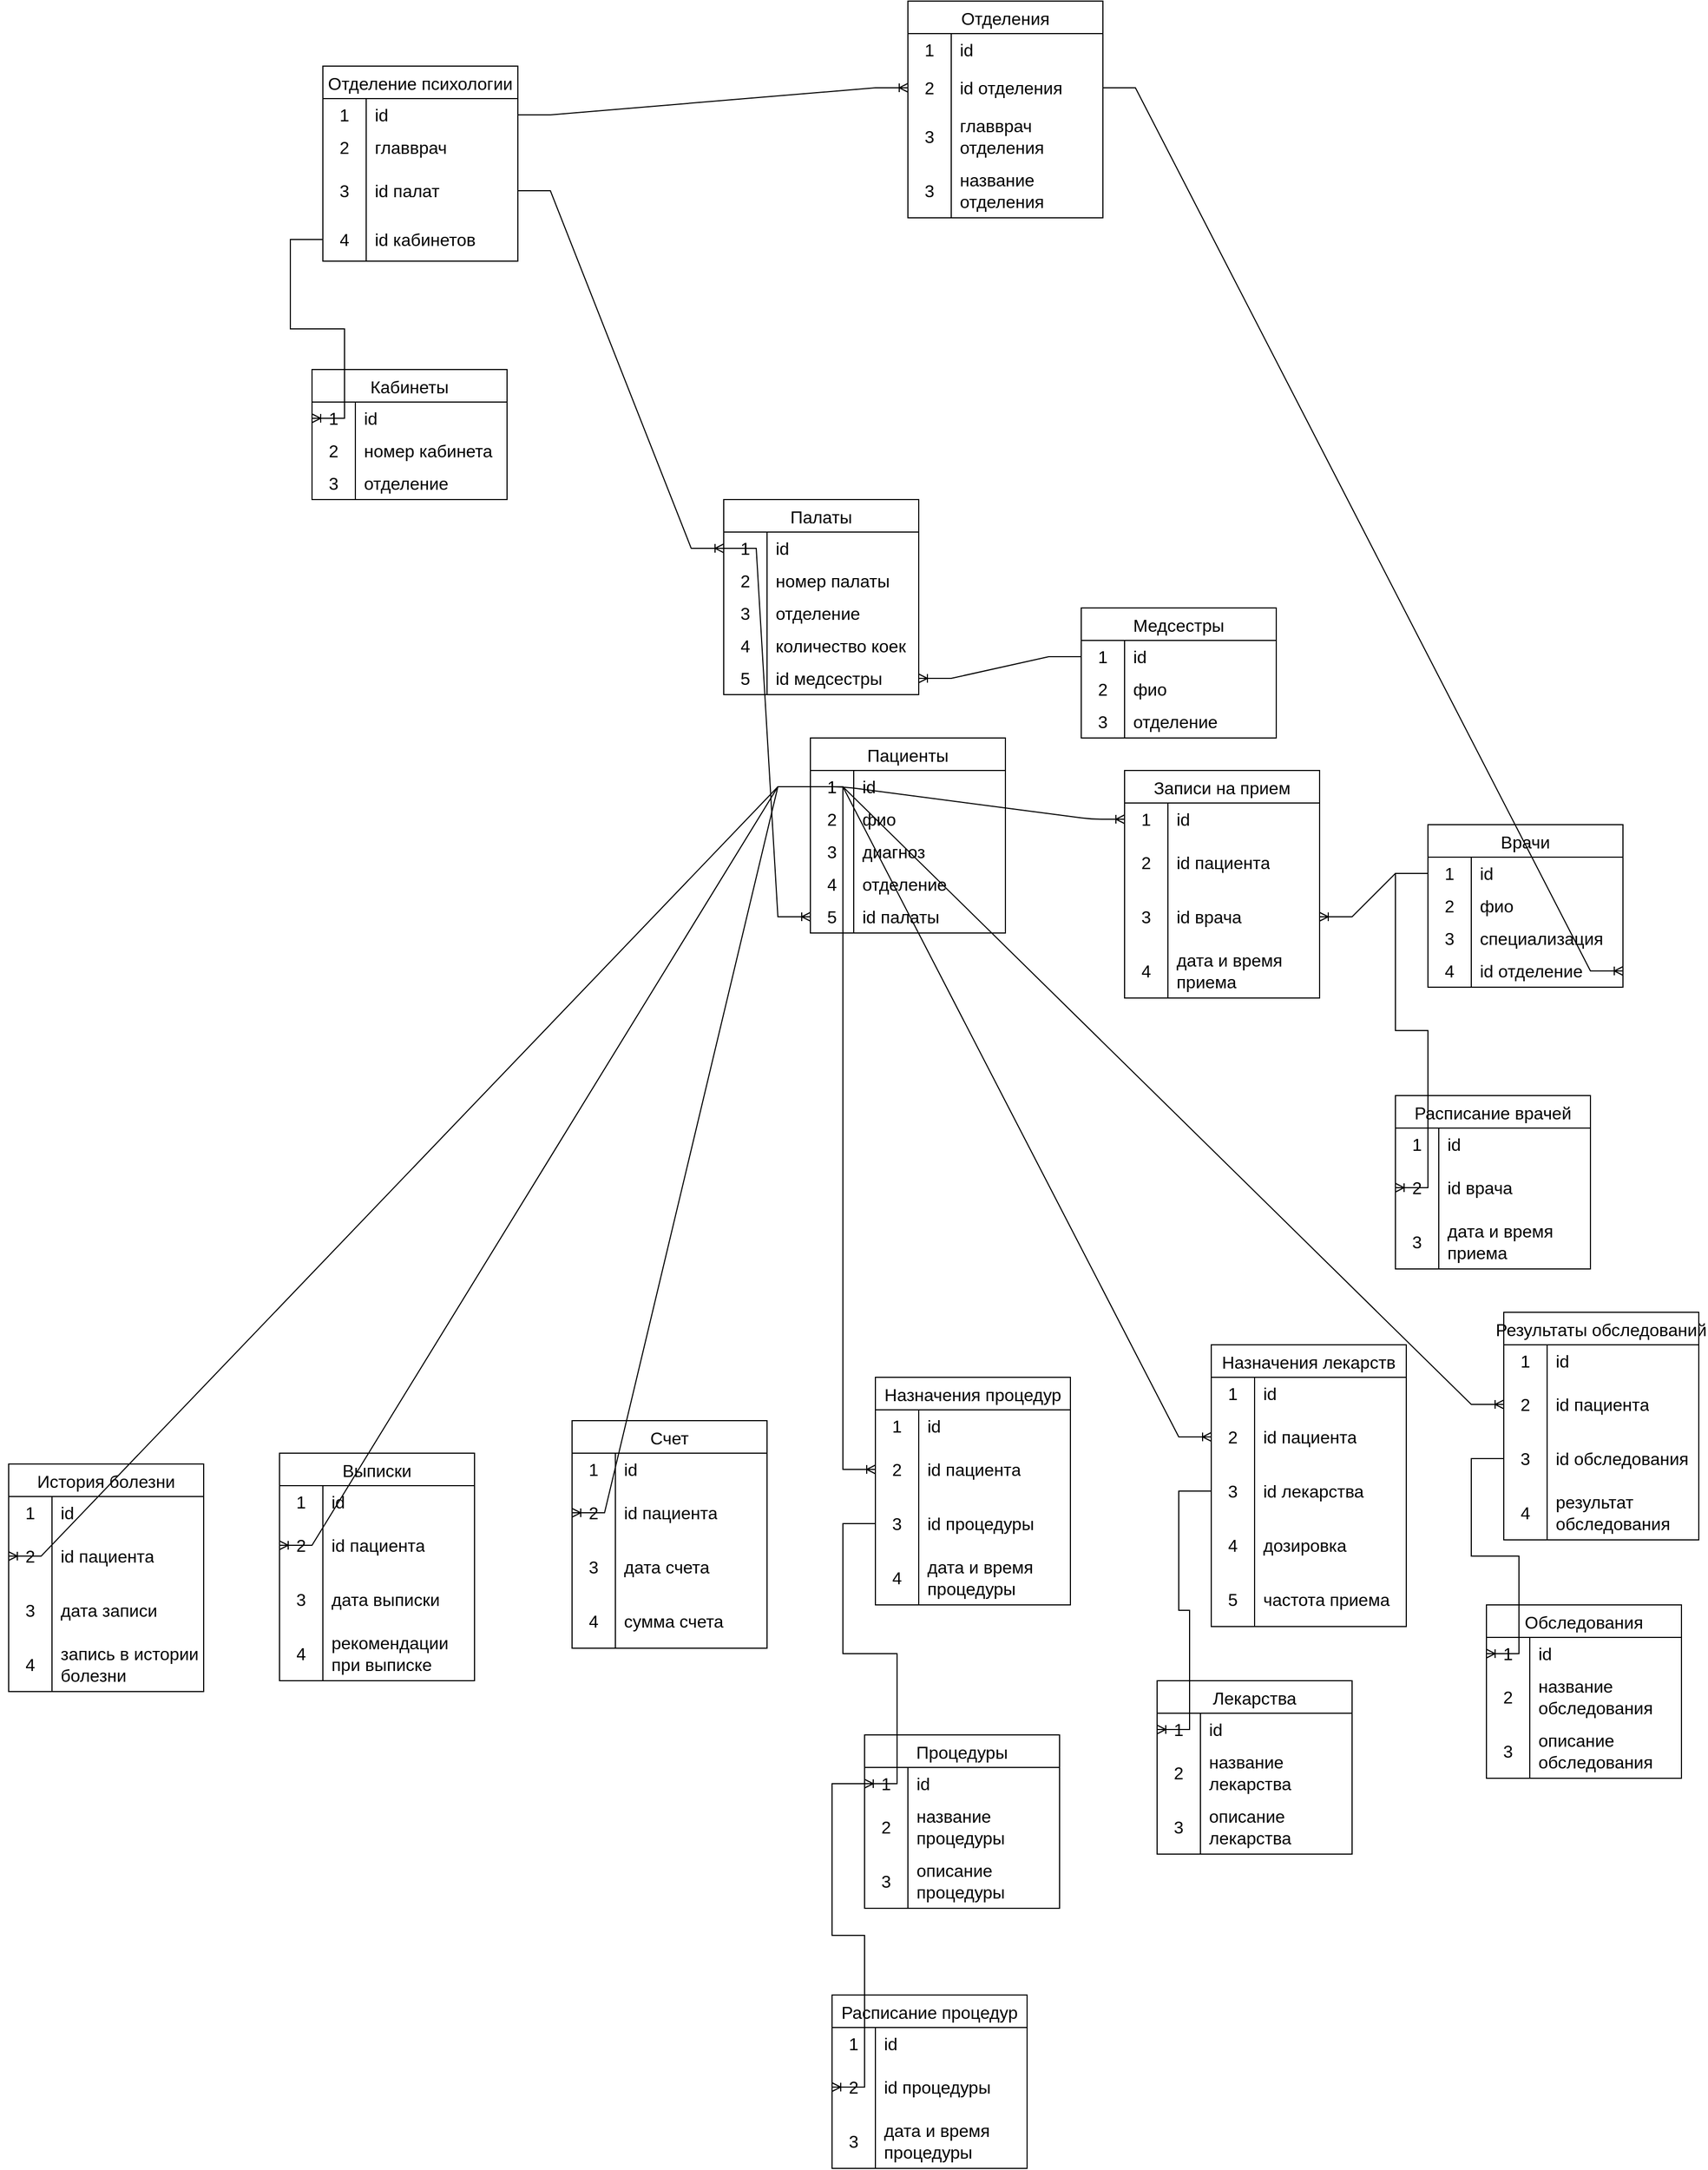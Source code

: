 <mxfile version="21.3.8" type="github">
  <diagram name="Страница — 1" id="Mbbh8FtG-GsfwQgFp4Gn">
    <mxGraphModel dx="1713" dy="1971" grid="1" gridSize="10" guides="1" tooltips="1" connect="1" arrows="1" fold="1" page="1" pageScale="1" pageWidth="827" pageHeight="1169" math="0" shadow="0">
      <root>
        <mxCell id="0" />
        <mxCell id="1" parent="0" />
        <mxCell id="tqpTHCp_JBpdWoTgpfIK-102" value="Пациенты" style="shape=table;startSize=30;container=1;collapsible=0;childLayout=tableLayout;fixedRows=1;rowLines=0;fontStyle=0;strokeColor=default;fontSize=16;" parent="1" vertex="1">
          <mxGeometry x="850" y="530" width="180" height="180" as="geometry" />
        </mxCell>
        <mxCell id="tqpTHCp_JBpdWoTgpfIK-103" value="" style="shape=tableRow;horizontal=0;startSize=0;swimlaneHead=0;swimlaneBody=0;top=0;left=0;bottom=0;right=0;collapsible=0;dropTarget=0;fillColor=none;points=[[0,0.5],[1,0.5]];portConstraint=eastwest;strokeColor=inherit;fontSize=16;" parent="tqpTHCp_JBpdWoTgpfIK-102" vertex="1">
          <mxGeometry y="30" width="180" height="30" as="geometry" />
        </mxCell>
        <mxCell id="tqpTHCp_JBpdWoTgpfIK-104" value="1" style="shape=partialRectangle;html=1;whiteSpace=wrap;connectable=0;fillColor=none;top=0;left=0;bottom=0;right=0;overflow=hidden;pointerEvents=1;strokeColor=inherit;fontSize=16;" parent="tqpTHCp_JBpdWoTgpfIK-103" vertex="1">
          <mxGeometry width="40" height="30" as="geometry">
            <mxRectangle width="40" height="30" as="alternateBounds" />
          </mxGeometry>
        </mxCell>
        <mxCell id="tqpTHCp_JBpdWoTgpfIK-105" value="id" style="shape=partialRectangle;html=1;whiteSpace=wrap;connectable=0;fillColor=none;top=0;left=0;bottom=0;right=0;align=left;spacingLeft=6;overflow=hidden;strokeColor=inherit;fontSize=16;" parent="tqpTHCp_JBpdWoTgpfIK-103" vertex="1">
          <mxGeometry x="40" width="140" height="30" as="geometry">
            <mxRectangle width="140" height="30" as="alternateBounds" />
          </mxGeometry>
        </mxCell>
        <mxCell id="tqpTHCp_JBpdWoTgpfIK-106" value="" style="shape=tableRow;horizontal=0;startSize=0;swimlaneHead=0;swimlaneBody=0;top=0;left=0;bottom=0;right=0;collapsible=0;dropTarget=0;fillColor=none;points=[[0,0.5],[1,0.5]];portConstraint=eastwest;strokeColor=inherit;fontSize=16;" parent="tqpTHCp_JBpdWoTgpfIK-102" vertex="1">
          <mxGeometry y="60" width="180" height="30" as="geometry" />
        </mxCell>
        <mxCell id="tqpTHCp_JBpdWoTgpfIK-107" value="2" style="shape=partialRectangle;html=1;whiteSpace=wrap;connectable=0;fillColor=none;top=0;left=0;bottom=0;right=0;overflow=hidden;strokeColor=inherit;fontSize=16;" parent="tqpTHCp_JBpdWoTgpfIK-106" vertex="1">
          <mxGeometry width="40" height="30" as="geometry">
            <mxRectangle width="40" height="30" as="alternateBounds" />
          </mxGeometry>
        </mxCell>
        <mxCell id="tqpTHCp_JBpdWoTgpfIK-108" value="фио&amp;nbsp;" style="shape=partialRectangle;html=1;whiteSpace=wrap;connectable=0;fillColor=none;top=0;left=0;bottom=0;right=0;align=left;spacingLeft=6;overflow=hidden;strokeColor=inherit;fontSize=16;" parent="tqpTHCp_JBpdWoTgpfIK-106" vertex="1">
          <mxGeometry x="40" width="140" height="30" as="geometry">
            <mxRectangle width="140" height="30" as="alternateBounds" />
          </mxGeometry>
        </mxCell>
        <mxCell id="tqpTHCp_JBpdWoTgpfIK-206" value="" style="shape=tableRow;horizontal=0;startSize=0;swimlaneHead=0;swimlaneBody=0;top=0;left=0;bottom=0;right=0;collapsible=0;dropTarget=0;fillColor=none;points=[[0,0.5],[1,0.5]];portConstraint=eastwest;strokeColor=inherit;fontSize=16;" parent="tqpTHCp_JBpdWoTgpfIK-102" vertex="1">
          <mxGeometry y="90" width="180" height="30" as="geometry" />
        </mxCell>
        <mxCell id="tqpTHCp_JBpdWoTgpfIK-207" value="3" style="shape=partialRectangle;html=1;whiteSpace=wrap;connectable=0;fillColor=none;top=0;left=0;bottom=0;right=0;overflow=hidden;strokeColor=inherit;fontSize=16;" parent="tqpTHCp_JBpdWoTgpfIK-206" vertex="1">
          <mxGeometry width="40" height="30" as="geometry">
            <mxRectangle width="40" height="30" as="alternateBounds" />
          </mxGeometry>
        </mxCell>
        <mxCell id="tqpTHCp_JBpdWoTgpfIK-208" value="диагноз&amp;nbsp;" style="shape=partialRectangle;html=1;whiteSpace=wrap;connectable=0;fillColor=none;top=0;left=0;bottom=0;right=0;align=left;spacingLeft=6;overflow=hidden;strokeColor=inherit;fontSize=16;" parent="tqpTHCp_JBpdWoTgpfIK-206" vertex="1">
          <mxGeometry x="40" width="140" height="30" as="geometry">
            <mxRectangle width="140" height="30" as="alternateBounds" />
          </mxGeometry>
        </mxCell>
        <mxCell id="tqpTHCp_JBpdWoTgpfIK-209" value="" style="shape=tableRow;horizontal=0;startSize=0;swimlaneHead=0;swimlaneBody=0;top=0;left=0;bottom=0;right=0;collapsible=0;dropTarget=0;fillColor=none;points=[[0,0.5],[1,0.5]];portConstraint=eastwest;strokeColor=inherit;fontSize=16;" parent="tqpTHCp_JBpdWoTgpfIK-102" vertex="1">
          <mxGeometry y="120" width="180" height="30" as="geometry" />
        </mxCell>
        <mxCell id="tqpTHCp_JBpdWoTgpfIK-210" value="4" style="shape=partialRectangle;html=1;whiteSpace=wrap;connectable=0;fillColor=none;top=0;left=0;bottom=0;right=0;overflow=hidden;strokeColor=inherit;fontSize=16;" parent="tqpTHCp_JBpdWoTgpfIK-209" vertex="1">
          <mxGeometry width="40" height="30" as="geometry">
            <mxRectangle width="40" height="30" as="alternateBounds" />
          </mxGeometry>
        </mxCell>
        <mxCell id="tqpTHCp_JBpdWoTgpfIK-211" value="отделение&amp;nbsp;" style="shape=partialRectangle;html=1;whiteSpace=wrap;connectable=0;fillColor=none;top=0;left=0;bottom=0;right=0;align=left;spacingLeft=6;overflow=hidden;strokeColor=inherit;fontSize=16;" parent="tqpTHCp_JBpdWoTgpfIK-209" vertex="1">
          <mxGeometry x="40" width="140" height="30" as="geometry">
            <mxRectangle width="140" height="30" as="alternateBounds" />
          </mxGeometry>
        </mxCell>
        <mxCell id="tqpTHCp_JBpdWoTgpfIK-109" value="" style="shape=tableRow;horizontal=0;startSize=0;swimlaneHead=0;swimlaneBody=0;top=0;left=0;bottom=0;right=0;collapsible=0;dropTarget=0;fillColor=none;points=[[0,0.5],[1,0.5]];portConstraint=eastwest;strokeColor=inherit;fontSize=16;" parent="tqpTHCp_JBpdWoTgpfIK-102" vertex="1">
          <mxGeometry y="150" width="180" height="30" as="geometry" />
        </mxCell>
        <mxCell id="tqpTHCp_JBpdWoTgpfIK-110" value="5" style="shape=partialRectangle;html=1;whiteSpace=wrap;connectable=0;fillColor=none;top=0;left=0;bottom=0;right=0;overflow=hidden;strokeColor=inherit;fontSize=16;" parent="tqpTHCp_JBpdWoTgpfIK-109" vertex="1">
          <mxGeometry width="40" height="30" as="geometry">
            <mxRectangle width="40" height="30" as="alternateBounds" />
          </mxGeometry>
        </mxCell>
        <mxCell id="tqpTHCp_JBpdWoTgpfIK-111" value="id&amp;nbsp;палаты&amp;nbsp;" style="shape=partialRectangle;html=1;whiteSpace=wrap;connectable=0;fillColor=none;top=0;left=0;bottom=0;right=0;align=left;spacingLeft=6;overflow=hidden;strokeColor=inherit;fontSize=16;" parent="tqpTHCp_JBpdWoTgpfIK-109" vertex="1">
          <mxGeometry x="40" width="140" height="30" as="geometry">
            <mxRectangle width="140" height="30" as="alternateBounds" />
          </mxGeometry>
        </mxCell>
        <mxCell id="tqpTHCp_JBpdWoTgpfIK-112" value="Отделение психологии" style="shape=table;startSize=30;container=1;collapsible=0;childLayout=tableLayout;fixedRows=1;rowLines=0;fontStyle=0;strokeColor=default;fontSize=16;" parent="1" vertex="1">
          <mxGeometry x="400" y="-90" width="180" height="180" as="geometry" />
        </mxCell>
        <mxCell id="tqpTHCp_JBpdWoTgpfIK-113" value="" style="shape=tableRow;horizontal=0;startSize=0;swimlaneHead=0;swimlaneBody=0;top=0;left=0;bottom=0;right=0;collapsible=0;dropTarget=0;fillColor=none;points=[[0,0.5],[1,0.5]];portConstraint=eastwest;strokeColor=inherit;fontSize=16;" parent="tqpTHCp_JBpdWoTgpfIK-112" vertex="1">
          <mxGeometry y="30" width="180" height="30" as="geometry" />
        </mxCell>
        <mxCell id="tqpTHCp_JBpdWoTgpfIK-114" value="1" style="shape=partialRectangle;html=1;whiteSpace=wrap;connectable=0;fillColor=none;top=0;left=0;bottom=0;right=0;overflow=hidden;pointerEvents=1;strokeColor=inherit;fontSize=16;" parent="tqpTHCp_JBpdWoTgpfIK-113" vertex="1">
          <mxGeometry width="40" height="30" as="geometry">
            <mxRectangle width="40" height="30" as="alternateBounds" />
          </mxGeometry>
        </mxCell>
        <mxCell id="tqpTHCp_JBpdWoTgpfIK-115" value="id&amp;nbsp;" style="shape=partialRectangle;html=1;whiteSpace=wrap;connectable=0;fillColor=none;top=0;left=0;bottom=0;right=0;align=left;spacingLeft=6;overflow=hidden;strokeColor=inherit;fontSize=16;" parent="tqpTHCp_JBpdWoTgpfIK-113" vertex="1">
          <mxGeometry x="40" width="140" height="30" as="geometry">
            <mxRectangle width="140" height="30" as="alternateBounds" />
          </mxGeometry>
        </mxCell>
        <mxCell id="tqpTHCp_JBpdWoTgpfIK-116" value="" style="shape=tableRow;horizontal=0;startSize=0;swimlaneHead=0;swimlaneBody=0;top=0;left=0;bottom=0;right=0;collapsible=0;dropTarget=0;fillColor=none;points=[[0,0.5],[1,0.5]];portConstraint=eastwest;strokeColor=inherit;fontSize=16;" parent="tqpTHCp_JBpdWoTgpfIK-112" vertex="1">
          <mxGeometry y="60" width="180" height="30" as="geometry" />
        </mxCell>
        <mxCell id="tqpTHCp_JBpdWoTgpfIK-117" value="2" style="shape=partialRectangle;html=1;whiteSpace=wrap;connectable=0;fillColor=none;top=0;left=0;bottom=0;right=0;overflow=hidden;strokeColor=inherit;fontSize=16;" parent="tqpTHCp_JBpdWoTgpfIK-116" vertex="1">
          <mxGeometry width="40" height="30" as="geometry">
            <mxRectangle width="40" height="30" as="alternateBounds" />
          </mxGeometry>
        </mxCell>
        <mxCell id="tqpTHCp_JBpdWoTgpfIK-118" value="главврач" style="shape=partialRectangle;html=1;whiteSpace=wrap;connectable=0;fillColor=none;top=0;left=0;bottom=0;right=0;align=left;spacingLeft=6;overflow=hidden;strokeColor=inherit;fontSize=16;" parent="tqpTHCp_JBpdWoTgpfIK-116" vertex="1">
          <mxGeometry x="40" width="140" height="30" as="geometry">
            <mxRectangle width="140" height="30" as="alternateBounds" />
          </mxGeometry>
        </mxCell>
        <mxCell id="tqpTHCp_JBpdWoTgpfIK-218" value="" style="shape=tableRow;horizontal=0;startSize=0;swimlaneHead=0;swimlaneBody=0;top=0;left=0;bottom=0;right=0;collapsible=0;dropTarget=0;fillColor=none;points=[[0,0.5],[1,0.5]];portConstraint=eastwest;strokeColor=inherit;fontSize=16;" parent="tqpTHCp_JBpdWoTgpfIK-112" vertex="1">
          <mxGeometry y="90" width="180" height="50" as="geometry" />
        </mxCell>
        <mxCell id="tqpTHCp_JBpdWoTgpfIK-219" value="3" style="shape=partialRectangle;html=1;whiteSpace=wrap;connectable=0;fillColor=none;top=0;left=0;bottom=0;right=0;overflow=hidden;strokeColor=inherit;fontSize=16;" parent="tqpTHCp_JBpdWoTgpfIK-218" vertex="1">
          <mxGeometry width="40" height="50" as="geometry">
            <mxRectangle width="40" height="50" as="alternateBounds" />
          </mxGeometry>
        </mxCell>
        <mxCell id="tqpTHCp_JBpdWoTgpfIK-220" value="id палат&amp;nbsp;" style="shape=partialRectangle;html=1;whiteSpace=wrap;connectable=0;fillColor=none;top=0;left=0;bottom=0;right=0;align=left;spacingLeft=6;overflow=hidden;strokeColor=inherit;fontSize=16;" parent="tqpTHCp_JBpdWoTgpfIK-218" vertex="1">
          <mxGeometry x="40" width="140" height="50" as="geometry">
            <mxRectangle width="140" height="50" as="alternateBounds" />
          </mxGeometry>
        </mxCell>
        <mxCell id="tqpTHCp_JBpdWoTgpfIK-119" value="" style="shape=tableRow;horizontal=0;startSize=0;swimlaneHead=0;swimlaneBody=0;top=0;left=0;bottom=0;right=0;collapsible=0;dropTarget=0;fillColor=none;points=[[0,0.5],[1,0.5]];portConstraint=eastwest;strokeColor=inherit;fontSize=16;" parent="tqpTHCp_JBpdWoTgpfIK-112" vertex="1">
          <mxGeometry y="140" width="180" height="40" as="geometry" />
        </mxCell>
        <mxCell id="tqpTHCp_JBpdWoTgpfIK-120" value="4" style="shape=partialRectangle;html=1;whiteSpace=wrap;connectable=0;fillColor=none;top=0;left=0;bottom=0;right=0;overflow=hidden;strokeColor=inherit;fontSize=16;" parent="tqpTHCp_JBpdWoTgpfIK-119" vertex="1">
          <mxGeometry width="40" height="40" as="geometry">
            <mxRectangle width="40" height="40" as="alternateBounds" />
          </mxGeometry>
        </mxCell>
        <mxCell id="tqpTHCp_JBpdWoTgpfIK-121" value="id кабинетов&amp;nbsp;" style="shape=partialRectangle;html=1;whiteSpace=wrap;connectable=0;fillColor=none;top=0;left=0;bottom=0;right=0;align=left;spacingLeft=6;overflow=hidden;strokeColor=inherit;fontSize=16;" parent="tqpTHCp_JBpdWoTgpfIK-119" vertex="1">
          <mxGeometry x="40" width="140" height="40" as="geometry">
            <mxRectangle width="140" height="40" as="alternateBounds" />
          </mxGeometry>
        </mxCell>
        <mxCell id="tqpTHCp_JBpdWoTgpfIK-122" value="Врачи" style="shape=table;startSize=30;container=1;collapsible=0;childLayout=tableLayout;fixedRows=1;rowLines=0;fontStyle=0;strokeColor=default;fontSize=16;" parent="1" vertex="1">
          <mxGeometry x="1420" y="610" width="180" height="150" as="geometry" />
        </mxCell>
        <mxCell id="tqpTHCp_JBpdWoTgpfIK-123" value="" style="shape=tableRow;horizontal=0;startSize=0;swimlaneHead=0;swimlaneBody=0;top=0;left=0;bottom=0;right=0;collapsible=0;dropTarget=0;fillColor=none;points=[[0,0.5],[1,0.5]];portConstraint=eastwest;strokeColor=inherit;fontSize=16;" parent="tqpTHCp_JBpdWoTgpfIK-122" vertex="1">
          <mxGeometry y="30" width="180" height="30" as="geometry" />
        </mxCell>
        <mxCell id="tqpTHCp_JBpdWoTgpfIK-124" value="1" style="shape=partialRectangle;html=1;whiteSpace=wrap;connectable=0;fillColor=none;top=0;left=0;bottom=0;right=0;overflow=hidden;pointerEvents=1;strokeColor=inherit;fontSize=16;" parent="tqpTHCp_JBpdWoTgpfIK-123" vertex="1">
          <mxGeometry width="40" height="30" as="geometry">
            <mxRectangle width="40" height="30" as="alternateBounds" />
          </mxGeometry>
        </mxCell>
        <mxCell id="tqpTHCp_JBpdWoTgpfIK-125" value="id&amp;nbsp;" style="shape=partialRectangle;html=1;whiteSpace=wrap;connectable=0;fillColor=none;top=0;left=0;bottom=0;right=0;align=left;spacingLeft=6;overflow=hidden;strokeColor=inherit;fontSize=16;" parent="tqpTHCp_JBpdWoTgpfIK-123" vertex="1">
          <mxGeometry x="40" width="140" height="30" as="geometry">
            <mxRectangle width="140" height="30" as="alternateBounds" />
          </mxGeometry>
        </mxCell>
        <mxCell id="tqpTHCp_JBpdWoTgpfIK-126" value="" style="shape=tableRow;horizontal=0;startSize=0;swimlaneHead=0;swimlaneBody=0;top=0;left=0;bottom=0;right=0;collapsible=0;dropTarget=0;fillColor=none;points=[[0,0.5],[1,0.5]];portConstraint=eastwest;strokeColor=inherit;fontSize=16;" parent="tqpTHCp_JBpdWoTgpfIK-122" vertex="1">
          <mxGeometry y="60" width="180" height="30" as="geometry" />
        </mxCell>
        <mxCell id="tqpTHCp_JBpdWoTgpfIK-127" value="2" style="shape=partialRectangle;html=1;whiteSpace=wrap;connectable=0;fillColor=none;top=0;left=0;bottom=0;right=0;overflow=hidden;strokeColor=inherit;fontSize=16;" parent="tqpTHCp_JBpdWoTgpfIK-126" vertex="1">
          <mxGeometry width="40" height="30" as="geometry">
            <mxRectangle width="40" height="30" as="alternateBounds" />
          </mxGeometry>
        </mxCell>
        <mxCell id="tqpTHCp_JBpdWoTgpfIK-128" value="фио&amp;nbsp;" style="shape=partialRectangle;html=1;whiteSpace=wrap;connectable=0;fillColor=none;top=0;left=0;bottom=0;right=0;align=left;spacingLeft=6;overflow=hidden;strokeColor=inherit;fontSize=16;" parent="tqpTHCp_JBpdWoTgpfIK-126" vertex="1">
          <mxGeometry x="40" width="140" height="30" as="geometry">
            <mxRectangle width="140" height="30" as="alternateBounds" />
          </mxGeometry>
        </mxCell>
        <mxCell id="tqpTHCp_JBpdWoTgpfIK-221" value="" style="shape=tableRow;horizontal=0;startSize=0;swimlaneHead=0;swimlaneBody=0;top=0;left=0;bottom=0;right=0;collapsible=0;dropTarget=0;fillColor=none;points=[[0,0.5],[1,0.5]];portConstraint=eastwest;strokeColor=inherit;fontSize=16;" parent="tqpTHCp_JBpdWoTgpfIK-122" vertex="1">
          <mxGeometry y="90" width="180" height="30" as="geometry" />
        </mxCell>
        <mxCell id="tqpTHCp_JBpdWoTgpfIK-222" value="3" style="shape=partialRectangle;html=1;whiteSpace=wrap;connectable=0;fillColor=none;top=0;left=0;bottom=0;right=0;overflow=hidden;strokeColor=inherit;fontSize=16;" parent="tqpTHCp_JBpdWoTgpfIK-221" vertex="1">
          <mxGeometry width="40" height="30" as="geometry">
            <mxRectangle width="40" height="30" as="alternateBounds" />
          </mxGeometry>
        </mxCell>
        <mxCell id="tqpTHCp_JBpdWoTgpfIK-223" value="специализация" style="shape=partialRectangle;html=1;whiteSpace=wrap;connectable=0;fillColor=none;top=0;left=0;bottom=0;right=0;align=left;spacingLeft=6;overflow=hidden;strokeColor=inherit;fontSize=16;" parent="tqpTHCp_JBpdWoTgpfIK-221" vertex="1">
          <mxGeometry x="40" width="140" height="30" as="geometry">
            <mxRectangle width="140" height="30" as="alternateBounds" />
          </mxGeometry>
        </mxCell>
        <mxCell id="tqpTHCp_JBpdWoTgpfIK-129" value="" style="shape=tableRow;horizontal=0;startSize=0;swimlaneHead=0;swimlaneBody=0;top=0;left=0;bottom=0;right=0;collapsible=0;dropTarget=0;fillColor=none;points=[[0,0.5],[1,0.5]];portConstraint=eastwest;strokeColor=inherit;fontSize=16;" parent="tqpTHCp_JBpdWoTgpfIK-122" vertex="1">
          <mxGeometry y="120" width="180" height="30" as="geometry" />
        </mxCell>
        <mxCell id="tqpTHCp_JBpdWoTgpfIK-130" value="4" style="shape=partialRectangle;html=1;whiteSpace=wrap;connectable=0;fillColor=none;top=0;left=0;bottom=0;right=0;overflow=hidden;strokeColor=inherit;fontSize=16;" parent="tqpTHCp_JBpdWoTgpfIK-129" vertex="1">
          <mxGeometry width="40" height="30" as="geometry">
            <mxRectangle width="40" height="30" as="alternateBounds" />
          </mxGeometry>
        </mxCell>
        <mxCell id="tqpTHCp_JBpdWoTgpfIK-131" value="id отделение&amp;nbsp;" style="shape=partialRectangle;html=1;whiteSpace=wrap;connectable=0;fillColor=none;top=0;left=0;bottom=0;right=0;align=left;spacingLeft=6;overflow=hidden;strokeColor=inherit;fontSize=16;" parent="tqpTHCp_JBpdWoTgpfIK-129" vertex="1">
          <mxGeometry x="40" width="140" height="30" as="geometry">
            <mxRectangle width="140" height="30" as="alternateBounds" />
          </mxGeometry>
        </mxCell>
        <mxCell id="tqpTHCp_JBpdWoTgpfIK-152" value="Медсестры" style="shape=table;startSize=30;container=1;collapsible=0;childLayout=tableLayout;fixedRows=1;rowLines=0;fontStyle=0;strokeColor=default;fontSize=16;" parent="1" vertex="1">
          <mxGeometry x="1100" y="410" width="180" height="120" as="geometry" />
        </mxCell>
        <mxCell id="tqpTHCp_JBpdWoTgpfIK-153" value="" style="shape=tableRow;horizontal=0;startSize=0;swimlaneHead=0;swimlaneBody=0;top=0;left=0;bottom=0;right=0;collapsible=0;dropTarget=0;fillColor=none;points=[[0,0.5],[1,0.5]];portConstraint=eastwest;strokeColor=inherit;fontSize=16;" parent="tqpTHCp_JBpdWoTgpfIK-152" vertex="1">
          <mxGeometry y="30" width="180" height="30" as="geometry" />
        </mxCell>
        <mxCell id="tqpTHCp_JBpdWoTgpfIK-154" value="1" style="shape=partialRectangle;html=1;whiteSpace=wrap;connectable=0;fillColor=none;top=0;left=0;bottom=0;right=0;overflow=hidden;pointerEvents=1;strokeColor=inherit;fontSize=16;" parent="tqpTHCp_JBpdWoTgpfIK-153" vertex="1">
          <mxGeometry width="40" height="30" as="geometry">
            <mxRectangle width="40" height="30" as="alternateBounds" />
          </mxGeometry>
        </mxCell>
        <mxCell id="tqpTHCp_JBpdWoTgpfIK-155" value="id&amp;nbsp;" style="shape=partialRectangle;html=1;whiteSpace=wrap;connectable=0;fillColor=none;top=0;left=0;bottom=0;right=0;align=left;spacingLeft=6;overflow=hidden;strokeColor=inherit;fontSize=16;" parent="tqpTHCp_JBpdWoTgpfIK-153" vertex="1">
          <mxGeometry x="40" width="140" height="30" as="geometry">
            <mxRectangle width="140" height="30" as="alternateBounds" />
          </mxGeometry>
        </mxCell>
        <mxCell id="tqpTHCp_JBpdWoTgpfIK-156" value="" style="shape=tableRow;horizontal=0;startSize=0;swimlaneHead=0;swimlaneBody=0;top=0;left=0;bottom=0;right=0;collapsible=0;dropTarget=0;fillColor=none;points=[[0,0.5],[1,0.5]];portConstraint=eastwest;strokeColor=inherit;fontSize=16;" parent="tqpTHCp_JBpdWoTgpfIK-152" vertex="1">
          <mxGeometry y="60" width="180" height="30" as="geometry" />
        </mxCell>
        <mxCell id="tqpTHCp_JBpdWoTgpfIK-157" value="2" style="shape=partialRectangle;html=1;whiteSpace=wrap;connectable=0;fillColor=none;top=0;left=0;bottom=0;right=0;overflow=hidden;strokeColor=inherit;fontSize=16;" parent="tqpTHCp_JBpdWoTgpfIK-156" vertex="1">
          <mxGeometry width="40" height="30" as="geometry">
            <mxRectangle width="40" height="30" as="alternateBounds" />
          </mxGeometry>
        </mxCell>
        <mxCell id="tqpTHCp_JBpdWoTgpfIK-158" value="фио&amp;nbsp;" style="shape=partialRectangle;html=1;whiteSpace=wrap;connectable=0;fillColor=none;top=0;left=0;bottom=0;right=0;align=left;spacingLeft=6;overflow=hidden;strokeColor=inherit;fontSize=16;" parent="tqpTHCp_JBpdWoTgpfIK-156" vertex="1">
          <mxGeometry x="40" width="140" height="30" as="geometry">
            <mxRectangle width="140" height="30" as="alternateBounds" />
          </mxGeometry>
        </mxCell>
        <mxCell id="tqpTHCp_JBpdWoTgpfIK-159" value="" style="shape=tableRow;horizontal=0;startSize=0;swimlaneHead=0;swimlaneBody=0;top=0;left=0;bottom=0;right=0;collapsible=0;dropTarget=0;fillColor=none;points=[[0,0.5],[1,0.5]];portConstraint=eastwest;strokeColor=inherit;fontSize=16;" parent="tqpTHCp_JBpdWoTgpfIK-152" vertex="1">
          <mxGeometry y="90" width="180" height="30" as="geometry" />
        </mxCell>
        <mxCell id="tqpTHCp_JBpdWoTgpfIK-160" value="3" style="shape=partialRectangle;html=1;whiteSpace=wrap;connectable=0;fillColor=none;top=0;left=0;bottom=0;right=0;overflow=hidden;strokeColor=inherit;fontSize=16;" parent="tqpTHCp_JBpdWoTgpfIK-159" vertex="1">
          <mxGeometry width="40" height="30" as="geometry">
            <mxRectangle width="40" height="30" as="alternateBounds" />
          </mxGeometry>
        </mxCell>
        <mxCell id="tqpTHCp_JBpdWoTgpfIK-161" value="отделение&amp;nbsp;" style="shape=partialRectangle;html=1;whiteSpace=wrap;connectable=0;fillColor=none;top=0;left=0;bottom=0;right=0;align=left;spacingLeft=6;overflow=hidden;strokeColor=inherit;fontSize=16;" parent="tqpTHCp_JBpdWoTgpfIK-159" vertex="1">
          <mxGeometry x="40" width="140" height="30" as="geometry">
            <mxRectangle width="140" height="30" as="alternateBounds" />
          </mxGeometry>
        </mxCell>
        <mxCell id="tqpTHCp_JBpdWoTgpfIK-224" value="Палаты" style="shape=table;startSize=30;container=1;collapsible=0;childLayout=tableLayout;fixedRows=1;rowLines=0;fontStyle=0;strokeColor=default;fontSize=16;" parent="1" vertex="1">
          <mxGeometry x="770" y="310" width="180" height="180" as="geometry" />
        </mxCell>
        <mxCell id="tqpTHCp_JBpdWoTgpfIK-225" value="" style="shape=tableRow;horizontal=0;startSize=0;swimlaneHead=0;swimlaneBody=0;top=0;left=0;bottom=0;right=0;collapsible=0;dropTarget=0;fillColor=none;points=[[0,0.5],[1,0.5]];portConstraint=eastwest;strokeColor=inherit;fontSize=16;" parent="tqpTHCp_JBpdWoTgpfIK-224" vertex="1">
          <mxGeometry y="30" width="180" height="30" as="geometry" />
        </mxCell>
        <mxCell id="tqpTHCp_JBpdWoTgpfIK-226" value="1" style="shape=partialRectangle;html=1;whiteSpace=wrap;connectable=0;fillColor=none;top=0;left=0;bottom=0;right=0;overflow=hidden;pointerEvents=1;strokeColor=inherit;fontSize=16;" parent="tqpTHCp_JBpdWoTgpfIK-225" vertex="1">
          <mxGeometry width="40" height="30" as="geometry">
            <mxRectangle width="40" height="30" as="alternateBounds" />
          </mxGeometry>
        </mxCell>
        <mxCell id="tqpTHCp_JBpdWoTgpfIK-227" value="id&amp;nbsp;" style="shape=partialRectangle;html=1;whiteSpace=wrap;connectable=0;fillColor=none;top=0;left=0;bottom=0;right=0;align=left;spacingLeft=6;overflow=hidden;strokeColor=inherit;fontSize=16;" parent="tqpTHCp_JBpdWoTgpfIK-225" vertex="1">
          <mxGeometry x="40" width="140" height="30" as="geometry">
            <mxRectangle width="140" height="30" as="alternateBounds" />
          </mxGeometry>
        </mxCell>
        <mxCell id="tqpTHCp_JBpdWoTgpfIK-228" value="" style="shape=tableRow;horizontal=0;startSize=0;swimlaneHead=0;swimlaneBody=0;top=0;left=0;bottom=0;right=0;collapsible=0;dropTarget=0;fillColor=none;points=[[0,0.5],[1,0.5]];portConstraint=eastwest;strokeColor=inherit;fontSize=16;" parent="tqpTHCp_JBpdWoTgpfIK-224" vertex="1">
          <mxGeometry y="60" width="180" height="30" as="geometry" />
        </mxCell>
        <mxCell id="tqpTHCp_JBpdWoTgpfIK-229" value="2" style="shape=partialRectangle;html=1;whiteSpace=wrap;connectable=0;fillColor=none;top=0;left=0;bottom=0;right=0;overflow=hidden;strokeColor=inherit;fontSize=16;" parent="tqpTHCp_JBpdWoTgpfIK-228" vertex="1">
          <mxGeometry width="40" height="30" as="geometry">
            <mxRectangle width="40" height="30" as="alternateBounds" />
          </mxGeometry>
        </mxCell>
        <mxCell id="tqpTHCp_JBpdWoTgpfIK-230" value="номер палаты" style="shape=partialRectangle;html=1;whiteSpace=wrap;connectable=0;fillColor=none;top=0;left=0;bottom=0;right=0;align=left;spacingLeft=6;overflow=hidden;strokeColor=inherit;fontSize=16;" parent="tqpTHCp_JBpdWoTgpfIK-228" vertex="1">
          <mxGeometry x="40" width="140" height="30" as="geometry">
            <mxRectangle width="140" height="30" as="alternateBounds" />
          </mxGeometry>
        </mxCell>
        <mxCell id="tqpTHCp_JBpdWoTgpfIK-274" value="" style="shape=tableRow;horizontal=0;startSize=0;swimlaneHead=0;swimlaneBody=0;top=0;left=0;bottom=0;right=0;collapsible=0;dropTarget=0;fillColor=none;points=[[0,0.5],[1,0.5]];portConstraint=eastwest;strokeColor=inherit;fontSize=16;" parent="tqpTHCp_JBpdWoTgpfIK-224" vertex="1">
          <mxGeometry y="90" width="180" height="30" as="geometry" />
        </mxCell>
        <mxCell id="tqpTHCp_JBpdWoTgpfIK-275" value="3" style="shape=partialRectangle;html=1;whiteSpace=wrap;connectable=0;fillColor=none;top=0;left=0;bottom=0;right=0;overflow=hidden;strokeColor=inherit;fontSize=16;" parent="tqpTHCp_JBpdWoTgpfIK-274" vertex="1">
          <mxGeometry width="40" height="30" as="geometry">
            <mxRectangle width="40" height="30" as="alternateBounds" />
          </mxGeometry>
        </mxCell>
        <mxCell id="tqpTHCp_JBpdWoTgpfIK-276" value="отделение&amp;nbsp;" style="shape=partialRectangle;html=1;whiteSpace=wrap;connectable=0;fillColor=none;top=0;left=0;bottom=0;right=0;align=left;spacingLeft=6;overflow=hidden;strokeColor=inherit;fontSize=16;" parent="tqpTHCp_JBpdWoTgpfIK-274" vertex="1">
          <mxGeometry x="40" width="140" height="30" as="geometry">
            <mxRectangle width="140" height="30" as="alternateBounds" />
          </mxGeometry>
        </mxCell>
        <mxCell id="-BcEH-xiEZWzpi_-0gxD-18" value="" style="shape=tableRow;horizontal=0;startSize=0;swimlaneHead=0;swimlaneBody=0;top=0;left=0;bottom=0;right=0;collapsible=0;dropTarget=0;fillColor=none;points=[[0,0.5],[1,0.5]];portConstraint=eastwest;strokeColor=inherit;fontSize=16;" parent="tqpTHCp_JBpdWoTgpfIK-224" vertex="1">
          <mxGeometry y="120" width="180" height="30" as="geometry" />
        </mxCell>
        <mxCell id="-BcEH-xiEZWzpi_-0gxD-19" value="4" style="shape=partialRectangle;html=1;whiteSpace=wrap;connectable=0;fillColor=none;top=0;left=0;bottom=0;right=0;overflow=hidden;strokeColor=inherit;fontSize=16;" parent="-BcEH-xiEZWzpi_-0gxD-18" vertex="1">
          <mxGeometry width="40" height="30" as="geometry">
            <mxRectangle width="40" height="30" as="alternateBounds" />
          </mxGeometry>
        </mxCell>
        <mxCell id="-BcEH-xiEZWzpi_-0gxD-20" value="количество коек" style="shape=partialRectangle;html=1;whiteSpace=wrap;connectable=0;fillColor=none;top=0;left=0;bottom=0;right=0;align=left;spacingLeft=6;overflow=hidden;strokeColor=inherit;fontSize=16;" parent="-BcEH-xiEZWzpi_-0gxD-18" vertex="1">
          <mxGeometry x="40" width="140" height="30" as="geometry">
            <mxRectangle width="140" height="30" as="alternateBounds" />
          </mxGeometry>
        </mxCell>
        <mxCell id="tqpTHCp_JBpdWoTgpfIK-231" value="" style="shape=tableRow;horizontal=0;startSize=0;swimlaneHead=0;swimlaneBody=0;top=0;left=0;bottom=0;right=0;collapsible=0;dropTarget=0;fillColor=none;points=[[0,0.5],[1,0.5]];portConstraint=eastwest;strokeColor=inherit;fontSize=16;" parent="tqpTHCp_JBpdWoTgpfIK-224" vertex="1">
          <mxGeometry y="150" width="180" height="30" as="geometry" />
        </mxCell>
        <mxCell id="tqpTHCp_JBpdWoTgpfIK-232" value="5" style="shape=partialRectangle;html=1;whiteSpace=wrap;connectable=0;fillColor=none;top=0;left=0;bottom=0;right=0;overflow=hidden;strokeColor=inherit;fontSize=16;" parent="tqpTHCp_JBpdWoTgpfIK-231" vertex="1">
          <mxGeometry width="40" height="30" as="geometry">
            <mxRectangle width="40" height="30" as="alternateBounds" />
          </mxGeometry>
        </mxCell>
        <mxCell id="tqpTHCp_JBpdWoTgpfIK-233" value="id медсестры" style="shape=partialRectangle;html=1;whiteSpace=wrap;connectable=0;fillColor=none;top=0;left=0;bottom=0;right=0;align=left;spacingLeft=6;overflow=hidden;strokeColor=inherit;fontSize=16;" parent="tqpTHCp_JBpdWoTgpfIK-231" vertex="1">
          <mxGeometry x="40" width="140" height="30" as="geometry">
            <mxRectangle width="140" height="30" as="alternateBounds" />
          </mxGeometry>
        </mxCell>
        <mxCell id="tqpTHCp_JBpdWoTgpfIK-234" value="Кабинеты" style="shape=table;startSize=30;container=1;collapsible=0;childLayout=tableLayout;fixedRows=1;rowLines=0;fontStyle=0;strokeColor=default;fontSize=16;" parent="1" vertex="1">
          <mxGeometry x="390" y="190" width="180" height="120" as="geometry" />
        </mxCell>
        <mxCell id="tqpTHCp_JBpdWoTgpfIK-235" value="" style="shape=tableRow;horizontal=0;startSize=0;swimlaneHead=0;swimlaneBody=0;top=0;left=0;bottom=0;right=0;collapsible=0;dropTarget=0;fillColor=none;points=[[0,0.5],[1,0.5]];portConstraint=eastwest;strokeColor=inherit;fontSize=16;" parent="tqpTHCp_JBpdWoTgpfIK-234" vertex="1">
          <mxGeometry y="30" width="180" height="30" as="geometry" />
        </mxCell>
        <mxCell id="tqpTHCp_JBpdWoTgpfIK-236" value="1" style="shape=partialRectangle;html=1;whiteSpace=wrap;connectable=0;fillColor=none;top=0;left=0;bottom=0;right=0;overflow=hidden;pointerEvents=1;strokeColor=inherit;fontSize=16;" parent="tqpTHCp_JBpdWoTgpfIK-235" vertex="1">
          <mxGeometry width="40" height="30" as="geometry">
            <mxRectangle width="40" height="30" as="alternateBounds" />
          </mxGeometry>
        </mxCell>
        <mxCell id="tqpTHCp_JBpdWoTgpfIK-237" value="id&amp;nbsp;" style="shape=partialRectangle;html=1;whiteSpace=wrap;connectable=0;fillColor=none;top=0;left=0;bottom=0;right=0;align=left;spacingLeft=6;overflow=hidden;strokeColor=inherit;fontSize=16;" parent="tqpTHCp_JBpdWoTgpfIK-235" vertex="1">
          <mxGeometry x="40" width="140" height="30" as="geometry">
            <mxRectangle width="140" height="30" as="alternateBounds" />
          </mxGeometry>
        </mxCell>
        <mxCell id="tqpTHCp_JBpdWoTgpfIK-238" value="" style="shape=tableRow;horizontal=0;startSize=0;swimlaneHead=0;swimlaneBody=0;top=0;left=0;bottom=0;right=0;collapsible=0;dropTarget=0;fillColor=none;points=[[0,0.5],[1,0.5]];portConstraint=eastwest;strokeColor=inherit;fontSize=16;" parent="tqpTHCp_JBpdWoTgpfIK-234" vertex="1">
          <mxGeometry y="60" width="180" height="30" as="geometry" />
        </mxCell>
        <mxCell id="tqpTHCp_JBpdWoTgpfIK-239" value="2" style="shape=partialRectangle;html=1;whiteSpace=wrap;connectable=0;fillColor=none;top=0;left=0;bottom=0;right=0;overflow=hidden;strokeColor=inherit;fontSize=16;" parent="tqpTHCp_JBpdWoTgpfIK-238" vertex="1">
          <mxGeometry width="40" height="30" as="geometry">
            <mxRectangle width="40" height="30" as="alternateBounds" />
          </mxGeometry>
        </mxCell>
        <mxCell id="tqpTHCp_JBpdWoTgpfIK-240" value="номер кабинета" style="shape=partialRectangle;html=1;whiteSpace=wrap;connectable=0;fillColor=none;top=0;left=0;bottom=0;right=0;align=left;spacingLeft=6;overflow=hidden;strokeColor=inherit;fontSize=16;" parent="tqpTHCp_JBpdWoTgpfIK-238" vertex="1">
          <mxGeometry x="40" width="140" height="30" as="geometry">
            <mxRectangle width="140" height="30" as="alternateBounds" />
          </mxGeometry>
        </mxCell>
        <mxCell id="tqpTHCp_JBpdWoTgpfIK-241" value="" style="shape=tableRow;horizontal=0;startSize=0;swimlaneHead=0;swimlaneBody=0;top=0;left=0;bottom=0;right=0;collapsible=0;dropTarget=0;fillColor=none;points=[[0,0.5],[1,0.5]];portConstraint=eastwest;strokeColor=inherit;fontSize=16;" parent="tqpTHCp_JBpdWoTgpfIK-234" vertex="1">
          <mxGeometry y="90" width="180" height="30" as="geometry" />
        </mxCell>
        <mxCell id="tqpTHCp_JBpdWoTgpfIK-242" value="3" style="shape=partialRectangle;html=1;whiteSpace=wrap;connectable=0;fillColor=none;top=0;left=0;bottom=0;right=0;overflow=hidden;strokeColor=inherit;fontSize=16;" parent="tqpTHCp_JBpdWoTgpfIK-241" vertex="1">
          <mxGeometry width="40" height="30" as="geometry">
            <mxRectangle width="40" height="30" as="alternateBounds" />
          </mxGeometry>
        </mxCell>
        <mxCell id="tqpTHCp_JBpdWoTgpfIK-243" value="отделение&amp;nbsp;" style="shape=partialRectangle;html=1;whiteSpace=wrap;connectable=0;fillColor=none;top=0;left=0;bottom=0;right=0;align=left;spacingLeft=6;overflow=hidden;strokeColor=inherit;fontSize=16;" parent="tqpTHCp_JBpdWoTgpfIK-241" vertex="1">
          <mxGeometry x="40" width="140" height="30" as="geometry">
            <mxRectangle width="140" height="30" as="alternateBounds" />
          </mxGeometry>
        </mxCell>
        <mxCell id="tqpTHCp_JBpdWoTgpfIK-254" value="Отделения" style="shape=table;startSize=30;container=1;collapsible=0;childLayout=tableLayout;fixedRows=1;rowLines=0;fontStyle=0;strokeColor=default;fontSize=16;" parent="1" vertex="1">
          <mxGeometry x="940" y="-150" width="180" height="200" as="geometry" />
        </mxCell>
        <mxCell id="tqpTHCp_JBpdWoTgpfIK-255" value="" style="shape=tableRow;horizontal=0;startSize=0;swimlaneHead=0;swimlaneBody=0;top=0;left=0;bottom=0;right=0;collapsible=0;dropTarget=0;fillColor=none;points=[[0,0.5],[1,0.5]];portConstraint=eastwest;strokeColor=inherit;fontSize=16;" parent="tqpTHCp_JBpdWoTgpfIK-254" vertex="1">
          <mxGeometry y="30" width="180" height="30" as="geometry" />
        </mxCell>
        <mxCell id="tqpTHCp_JBpdWoTgpfIK-256" value="1" style="shape=partialRectangle;html=1;whiteSpace=wrap;connectable=0;fillColor=none;top=0;left=0;bottom=0;right=0;overflow=hidden;pointerEvents=1;strokeColor=inherit;fontSize=16;" parent="tqpTHCp_JBpdWoTgpfIK-255" vertex="1">
          <mxGeometry width="40" height="30" as="geometry">
            <mxRectangle width="40" height="30" as="alternateBounds" />
          </mxGeometry>
        </mxCell>
        <mxCell id="tqpTHCp_JBpdWoTgpfIK-257" value="id&amp;nbsp;" style="shape=partialRectangle;html=1;whiteSpace=wrap;connectable=0;fillColor=none;top=0;left=0;bottom=0;right=0;align=left;spacingLeft=6;overflow=hidden;strokeColor=inherit;fontSize=16;" parent="tqpTHCp_JBpdWoTgpfIK-255" vertex="1">
          <mxGeometry x="40" width="140" height="30" as="geometry">
            <mxRectangle width="140" height="30" as="alternateBounds" />
          </mxGeometry>
        </mxCell>
        <mxCell id="tqpTHCp_JBpdWoTgpfIK-258" value="" style="shape=tableRow;horizontal=0;startSize=0;swimlaneHead=0;swimlaneBody=0;top=0;left=0;bottom=0;right=0;collapsible=0;dropTarget=0;fillColor=none;points=[[0,0.5],[1,0.5]];portConstraint=eastwest;strokeColor=inherit;fontSize=16;" parent="tqpTHCp_JBpdWoTgpfIK-254" vertex="1">
          <mxGeometry y="60" width="180" height="40" as="geometry" />
        </mxCell>
        <mxCell id="tqpTHCp_JBpdWoTgpfIK-259" value="2" style="shape=partialRectangle;html=1;whiteSpace=wrap;connectable=0;fillColor=none;top=0;left=0;bottom=0;right=0;overflow=hidden;strokeColor=inherit;fontSize=16;" parent="tqpTHCp_JBpdWoTgpfIK-258" vertex="1">
          <mxGeometry width="40" height="40" as="geometry">
            <mxRectangle width="40" height="40" as="alternateBounds" />
          </mxGeometry>
        </mxCell>
        <mxCell id="tqpTHCp_JBpdWoTgpfIK-260" value="id отделения&amp;nbsp;" style="shape=partialRectangle;html=1;whiteSpace=wrap;connectable=0;fillColor=none;top=0;left=0;bottom=0;right=0;align=left;spacingLeft=6;overflow=hidden;strokeColor=inherit;fontSize=16;" parent="tqpTHCp_JBpdWoTgpfIK-258" vertex="1">
          <mxGeometry x="40" width="140" height="40" as="geometry">
            <mxRectangle width="140" height="40" as="alternateBounds" />
          </mxGeometry>
        </mxCell>
        <mxCell id="-BcEH-xiEZWzpi_-0gxD-25" value="" style="shape=tableRow;horizontal=0;startSize=0;swimlaneHead=0;swimlaneBody=0;top=0;left=0;bottom=0;right=0;collapsible=0;dropTarget=0;fillColor=none;points=[[0,0.5],[1,0.5]];portConstraint=eastwest;strokeColor=inherit;fontSize=16;" parent="tqpTHCp_JBpdWoTgpfIK-254" vertex="1">
          <mxGeometry y="100" width="180" height="50" as="geometry" />
        </mxCell>
        <mxCell id="-BcEH-xiEZWzpi_-0gxD-26" value="3" style="shape=partialRectangle;html=1;whiteSpace=wrap;connectable=0;fillColor=none;top=0;left=0;bottom=0;right=0;overflow=hidden;strokeColor=inherit;fontSize=16;" parent="-BcEH-xiEZWzpi_-0gxD-25" vertex="1">
          <mxGeometry width="40" height="50" as="geometry">
            <mxRectangle width="40" height="50" as="alternateBounds" />
          </mxGeometry>
        </mxCell>
        <mxCell id="-BcEH-xiEZWzpi_-0gxD-27" value="главврач отделения" style="shape=partialRectangle;html=1;whiteSpace=wrap;connectable=0;fillColor=none;top=0;left=0;bottom=0;right=0;align=left;spacingLeft=6;overflow=hidden;strokeColor=inherit;fontSize=16;" parent="-BcEH-xiEZWzpi_-0gxD-25" vertex="1">
          <mxGeometry x="40" width="140" height="50" as="geometry">
            <mxRectangle width="140" height="50" as="alternateBounds" />
          </mxGeometry>
        </mxCell>
        <mxCell id="tqpTHCp_JBpdWoTgpfIK-261" value="" style="shape=tableRow;horizontal=0;startSize=0;swimlaneHead=0;swimlaneBody=0;top=0;left=0;bottom=0;right=0;collapsible=0;dropTarget=0;fillColor=none;points=[[0,0.5],[1,0.5]];portConstraint=eastwest;strokeColor=inherit;fontSize=16;" parent="tqpTHCp_JBpdWoTgpfIK-254" vertex="1">
          <mxGeometry y="150" width="180" height="50" as="geometry" />
        </mxCell>
        <mxCell id="tqpTHCp_JBpdWoTgpfIK-262" value="3" style="shape=partialRectangle;html=1;whiteSpace=wrap;connectable=0;fillColor=none;top=0;left=0;bottom=0;right=0;overflow=hidden;strokeColor=inherit;fontSize=16;" parent="tqpTHCp_JBpdWoTgpfIK-261" vertex="1">
          <mxGeometry width="40" height="50" as="geometry">
            <mxRectangle width="40" height="50" as="alternateBounds" />
          </mxGeometry>
        </mxCell>
        <mxCell id="tqpTHCp_JBpdWoTgpfIK-263" value="название отделения" style="shape=partialRectangle;html=1;whiteSpace=wrap;connectable=0;fillColor=none;top=0;left=0;bottom=0;right=0;align=left;spacingLeft=6;overflow=hidden;strokeColor=inherit;fontSize=16;" parent="tqpTHCp_JBpdWoTgpfIK-261" vertex="1">
          <mxGeometry x="40" width="140" height="50" as="geometry">
            <mxRectangle width="140" height="50" as="alternateBounds" />
          </mxGeometry>
        </mxCell>
        <mxCell id="tqpTHCp_JBpdWoTgpfIK-264" value="Обследования" style="shape=table;startSize=30;container=1;collapsible=0;childLayout=tableLayout;fixedRows=1;rowLines=0;fontStyle=0;strokeColor=default;fontSize=16;" parent="1" vertex="1">
          <mxGeometry x="1474" y="1330" width="180" height="160" as="geometry" />
        </mxCell>
        <mxCell id="tqpTHCp_JBpdWoTgpfIK-265" value="" style="shape=tableRow;horizontal=0;startSize=0;swimlaneHead=0;swimlaneBody=0;top=0;left=0;bottom=0;right=0;collapsible=0;dropTarget=0;fillColor=none;points=[[0,0.5],[1,0.5]];portConstraint=eastwest;strokeColor=inherit;fontSize=16;" parent="tqpTHCp_JBpdWoTgpfIK-264" vertex="1">
          <mxGeometry y="30" width="180" height="30" as="geometry" />
        </mxCell>
        <mxCell id="tqpTHCp_JBpdWoTgpfIK-266" value="1" style="shape=partialRectangle;html=1;whiteSpace=wrap;connectable=0;fillColor=none;top=0;left=0;bottom=0;right=0;overflow=hidden;pointerEvents=1;strokeColor=inherit;fontSize=16;" parent="tqpTHCp_JBpdWoTgpfIK-265" vertex="1">
          <mxGeometry width="40" height="30" as="geometry">
            <mxRectangle width="40" height="30" as="alternateBounds" />
          </mxGeometry>
        </mxCell>
        <mxCell id="tqpTHCp_JBpdWoTgpfIK-267" value="id&amp;nbsp;" style="shape=partialRectangle;html=1;whiteSpace=wrap;connectable=0;fillColor=none;top=0;left=0;bottom=0;right=0;align=left;spacingLeft=6;overflow=hidden;strokeColor=inherit;fontSize=16;" parent="tqpTHCp_JBpdWoTgpfIK-265" vertex="1">
          <mxGeometry x="40" width="140" height="30" as="geometry">
            <mxRectangle width="140" height="30" as="alternateBounds" />
          </mxGeometry>
        </mxCell>
        <mxCell id="tqpTHCp_JBpdWoTgpfIK-268" value="" style="shape=tableRow;horizontal=0;startSize=0;swimlaneHead=0;swimlaneBody=0;top=0;left=0;bottom=0;right=0;collapsible=0;dropTarget=0;fillColor=none;points=[[0,0.5],[1,0.5]];portConstraint=eastwest;strokeColor=inherit;fontSize=16;" parent="tqpTHCp_JBpdWoTgpfIK-264" vertex="1">
          <mxGeometry y="60" width="180" height="50" as="geometry" />
        </mxCell>
        <mxCell id="tqpTHCp_JBpdWoTgpfIK-269" value="2" style="shape=partialRectangle;html=1;whiteSpace=wrap;connectable=0;fillColor=none;top=0;left=0;bottom=0;right=0;overflow=hidden;strokeColor=inherit;fontSize=16;" parent="tqpTHCp_JBpdWoTgpfIK-268" vertex="1">
          <mxGeometry width="40" height="50" as="geometry">
            <mxRectangle width="40" height="50" as="alternateBounds" />
          </mxGeometry>
        </mxCell>
        <mxCell id="tqpTHCp_JBpdWoTgpfIK-270" value="название обследования" style="shape=partialRectangle;html=1;whiteSpace=wrap;connectable=0;fillColor=none;top=0;left=0;bottom=0;right=0;align=left;spacingLeft=6;overflow=hidden;strokeColor=inherit;fontSize=16;" parent="tqpTHCp_JBpdWoTgpfIK-268" vertex="1">
          <mxGeometry x="40" width="140" height="50" as="geometry">
            <mxRectangle width="140" height="50" as="alternateBounds" />
          </mxGeometry>
        </mxCell>
        <mxCell id="tqpTHCp_JBpdWoTgpfIK-271" value="" style="shape=tableRow;horizontal=0;startSize=0;swimlaneHead=0;swimlaneBody=0;top=0;left=0;bottom=0;right=0;collapsible=0;dropTarget=0;fillColor=none;points=[[0,0.5],[1,0.5]];portConstraint=eastwest;strokeColor=inherit;fontSize=16;" parent="tqpTHCp_JBpdWoTgpfIK-264" vertex="1">
          <mxGeometry y="110" width="180" height="50" as="geometry" />
        </mxCell>
        <mxCell id="tqpTHCp_JBpdWoTgpfIK-272" value="3" style="shape=partialRectangle;html=1;whiteSpace=wrap;connectable=0;fillColor=none;top=0;left=0;bottom=0;right=0;overflow=hidden;strokeColor=inherit;fontSize=16;" parent="tqpTHCp_JBpdWoTgpfIK-271" vertex="1">
          <mxGeometry width="40" height="50" as="geometry">
            <mxRectangle width="40" height="50" as="alternateBounds" />
          </mxGeometry>
        </mxCell>
        <mxCell id="tqpTHCp_JBpdWoTgpfIK-273" value="описание обследования" style="shape=partialRectangle;html=1;whiteSpace=wrap;connectable=0;fillColor=none;top=0;left=0;bottom=0;right=0;align=left;spacingLeft=6;overflow=hidden;strokeColor=inherit;fontSize=16;" parent="tqpTHCp_JBpdWoTgpfIK-271" vertex="1">
          <mxGeometry x="40" width="140" height="50" as="geometry">
            <mxRectangle width="140" height="50" as="alternateBounds" />
          </mxGeometry>
        </mxCell>
        <mxCell id="tqpTHCp_JBpdWoTgpfIK-277" value="Лекарства" style="shape=table;startSize=30;container=1;collapsible=0;childLayout=tableLayout;fixedRows=1;rowLines=0;fontStyle=0;strokeColor=default;fontSize=16;" parent="1" vertex="1">
          <mxGeometry x="1170" y="1400" width="180" height="160" as="geometry" />
        </mxCell>
        <mxCell id="tqpTHCp_JBpdWoTgpfIK-278" value="" style="shape=tableRow;horizontal=0;startSize=0;swimlaneHead=0;swimlaneBody=0;top=0;left=0;bottom=0;right=0;collapsible=0;dropTarget=0;fillColor=none;points=[[0,0.5],[1,0.5]];portConstraint=eastwest;strokeColor=inherit;fontSize=16;" parent="tqpTHCp_JBpdWoTgpfIK-277" vertex="1">
          <mxGeometry y="30" width="180" height="30" as="geometry" />
        </mxCell>
        <mxCell id="tqpTHCp_JBpdWoTgpfIK-279" value="1" style="shape=partialRectangle;html=1;whiteSpace=wrap;connectable=0;fillColor=none;top=0;left=0;bottom=0;right=0;overflow=hidden;pointerEvents=1;strokeColor=inherit;fontSize=16;" parent="tqpTHCp_JBpdWoTgpfIK-278" vertex="1">
          <mxGeometry width="40" height="30" as="geometry">
            <mxRectangle width="40" height="30" as="alternateBounds" />
          </mxGeometry>
        </mxCell>
        <mxCell id="tqpTHCp_JBpdWoTgpfIK-280" value="id&amp;nbsp;" style="shape=partialRectangle;html=1;whiteSpace=wrap;connectable=0;fillColor=none;top=0;left=0;bottom=0;right=0;align=left;spacingLeft=6;overflow=hidden;strokeColor=inherit;fontSize=16;" parent="tqpTHCp_JBpdWoTgpfIK-278" vertex="1">
          <mxGeometry x="40" width="140" height="30" as="geometry">
            <mxRectangle width="140" height="30" as="alternateBounds" />
          </mxGeometry>
        </mxCell>
        <mxCell id="tqpTHCp_JBpdWoTgpfIK-281" value="" style="shape=tableRow;horizontal=0;startSize=0;swimlaneHead=0;swimlaneBody=0;top=0;left=0;bottom=0;right=0;collapsible=0;dropTarget=0;fillColor=none;points=[[0,0.5],[1,0.5]];portConstraint=eastwest;strokeColor=inherit;fontSize=16;" parent="tqpTHCp_JBpdWoTgpfIK-277" vertex="1">
          <mxGeometry y="60" width="180" height="50" as="geometry" />
        </mxCell>
        <mxCell id="tqpTHCp_JBpdWoTgpfIK-282" value="2" style="shape=partialRectangle;html=1;whiteSpace=wrap;connectable=0;fillColor=none;top=0;left=0;bottom=0;right=0;overflow=hidden;strokeColor=inherit;fontSize=16;" parent="tqpTHCp_JBpdWoTgpfIK-281" vertex="1">
          <mxGeometry width="40" height="50" as="geometry">
            <mxRectangle width="40" height="50" as="alternateBounds" />
          </mxGeometry>
        </mxCell>
        <mxCell id="tqpTHCp_JBpdWoTgpfIK-283" value="название лекарства" style="shape=partialRectangle;html=1;whiteSpace=wrap;connectable=0;fillColor=none;top=0;left=0;bottom=0;right=0;align=left;spacingLeft=6;overflow=hidden;strokeColor=inherit;fontSize=16;" parent="tqpTHCp_JBpdWoTgpfIK-281" vertex="1">
          <mxGeometry x="40" width="140" height="50" as="geometry">
            <mxRectangle width="140" height="50" as="alternateBounds" />
          </mxGeometry>
        </mxCell>
        <mxCell id="tqpTHCp_JBpdWoTgpfIK-284" value="" style="shape=tableRow;horizontal=0;startSize=0;swimlaneHead=0;swimlaneBody=0;top=0;left=0;bottom=0;right=0;collapsible=0;dropTarget=0;fillColor=none;points=[[0,0.5],[1,0.5]];portConstraint=eastwest;strokeColor=inherit;fontSize=16;" parent="tqpTHCp_JBpdWoTgpfIK-277" vertex="1">
          <mxGeometry y="110" width="180" height="50" as="geometry" />
        </mxCell>
        <mxCell id="tqpTHCp_JBpdWoTgpfIK-285" value="3" style="shape=partialRectangle;html=1;whiteSpace=wrap;connectable=0;fillColor=none;top=0;left=0;bottom=0;right=0;overflow=hidden;strokeColor=inherit;fontSize=16;" parent="tqpTHCp_JBpdWoTgpfIK-284" vertex="1">
          <mxGeometry width="40" height="50" as="geometry">
            <mxRectangle width="40" height="50" as="alternateBounds" />
          </mxGeometry>
        </mxCell>
        <mxCell id="tqpTHCp_JBpdWoTgpfIK-286" value="описание лекарства" style="shape=partialRectangle;html=1;whiteSpace=wrap;connectable=0;fillColor=none;top=0;left=0;bottom=0;right=0;align=left;spacingLeft=6;overflow=hidden;strokeColor=inherit;fontSize=16;" parent="tqpTHCp_JBpdWoTgpfIK-284" vertex="1">
          <mxGeometry x="40" width="140" height="50" as="geometry">
            <mxRectangle width="140" height="50" as="alternateBounds" />
          </mxGeometry>
        </mxCell>
        <mxCell id="tqpTHCp_JBpdWoTgpfIK-377" value="Процедуры" style="shape=table;startSize=30;container=1;collapsible=0;childLayout=tableLayout;fixedRows=1;rowLines=0;fontStyle=0;strokeColor=default;fontSize=16;" parent="1" vertex="1">
          <mxGeometry x="900" y="1450" width="180" height="160" as="geometry" />
        </mxCell>
        <mxCell id="tqpTHCp_JBpdWoTgpfIK-378" value="" style="shape=tableRow;horizontal=0;startSize=0;swimlaneHead=0;swimlaneBody=0;top=0;left=0;bottom=0;right=0;collapsible=0;dropTarget=0;fillColor=none;points=[[0,0.5],[1,0.5]];portConstraint=eastwest;strokeColor=inherit;fontSize=16;" parent="tqpTHCp_JBpdWoTgpfIK-377" vertex="1">
          <mxGeometry y="30" width="180" height="30" as="geometry" />
        </mxCell>
        <mxCell id="tqpTHCp_JBpdWoTgpfIK-379" value="1" style="shape=partialRectangle;html=1;whiteSpace=wrap;connectable=0;fillColor=none;top=0;left=0;bottom=0;right=0;overflow=hidden;pointerEvents=1;strokeColor=inherit;fontSize=16;" parent="tqpTHCp_JBpdWoTgpfIK-378" vertex="1">
          <mxGeometry width="40" height="30" as="geometry">
            <mxRectangle width="40" height="30" as="alternateBounds" />
          </mxGeometry>
        </mxCell>
        <mxCell id="tqpTHCp_JBpdWoTgpfIK-380" value="id&amp;nbsp;" style="shape=partialRectangle;html=1;whiteSpace=wrap;connectable=0;fillColor=none;top=0;left=0;bottom=0;right=0;align=left;spacingLeft=6;overflow=hidden;strokeColor=inherit;fontSize=16;" parent="tqpTHCp_JBpdWoTgpfIK-378" vertex="1">
          <mxGeometry x="40" width="140" height="30" as="geometry">
            <mxRectangle width="140" height="30" as="alternateBounds" />
          </mxGeometry>
        </mxCell>
        <mxCell id="tqpTHCp_JBpdWoTgpfIK-381" value="" style="shape=tableRow;horizontal=0;startSize=0;swimlaneHead=0;swimlaneBody=0;top=0;left=0;bottom=0;right=0;collapsible=0;dropTarget=0;fillColor=none;points=[[0,0.5],[1,0.5]];portConstraint=eastwest;strokeColor=inherit;fontSize=16;" parent="tqpTHCp_JBpdWoTgpfIK-377" vertex="1">
          <mxGeometry y="60" width="180" height="50" as="geometry" />
        </mxCell>
        <mxCell id="tqpTHCp_JBpdWoTgpfIK-382" value="2" style="shape=partialRectangle;html=1;whiteSpace=wrap;connectable=0;fillColor=none;top=0;left=0;bottom=0;right=0;overflow=hidden;strokeColor=inherit;fontSize=16;" parent="tqpTHCp_JBpdWoTgpfIK-381" vertex="1">
          <mxGeometry width="40" height="50" as="geometry">
            <mxRectangle width="40" height="50" as="alternateBounds" />
          </mxGeometry>
        </mxCell>
        <mxCell id="tqpTHCp_JBpdWoTgpfIK-383" value="название процедуры" style="shape=partialRectangle;html=1;whiteSpace=wrap;connectable=0;fillColor=none;top=0;left=0;bottom=0;right=0;align=left;spacingLeft=6;overflow=hidden;strokeColor=inherit;fontSize=16;" parent="tqpTHCp_JBpdWoTgpfIK-381" vertex="1">
          <mxGeometry x="40" width="140" height="50" as="geometry">
            <mxRectangle width="140" height="50" as="alternateBounds" />
          </mxGeometry>
        </mxCell>
        <mxCell id="tqpTHCp_JBpdWoTgpfIK-384" value="" style="shape=tableRow;horizontal=0;startSize=0;swimlaneHead=0;swimlaneBody=0;top=0;left=0;bottom=0;right=0;collapsible=0;dropTarget=0;fillColor=none;points=[[0,0.5],[1,0.5]];portConstraint=eastwest;strokeColor=inherit;fontSize=16;" parent="tqpTHCp_JBpdWoTgpfIK-377" vertex="1">
          <mxGeometry y="110" width="180" height="50" as="geometry" />
        </mxCell>
        <mxCell id="tqpTHCp_JBpdWoTgpfIK-385" value="3" style="shape=partialRectangle;html=1;whiteSpace=wrap;connectable=0;fillColor=none;top=0;left=0;bottom=0;right=0;overflow=hidden;strokeColor=inherit;fontSize=16;" parent="tqpTHCp_JBpdWoTgpfIK-384" vertex="1">
          <mxGeometry width="40" height="50" as="geometry">
            <mxRectangle width="40" height="50" as="alternateBounds" />
          </mxGeometry>
        </mxCell>
        <mxCell id="tqpTHCp_JBpdWoTgpfIK-386" value="описание процедуры" style="shape=partialRectangle;html=1;whiteSpace=wrap;connectable=0;fillColor=none;top=0;left=0;bottom=0;right=0;align=left;spacingLeft=6;overflow=hidden;strokeColor=inherit;fontSize=16;" parent="tqpTHCp_JBpdWoTgpfIK-384" vertex="1">
          <mxGeometry x="40" width="140" height="50" as="geometry">
            <mxRectangle width="140" height="50" as="alternateBounds" />
          </mxGeometry>
        </mxCell>
        <mxCell id="tqpTHCp_JBpdWoTgpfIK-387" value="Расписание врачей" style="shape=table;startSize=30;container=1;collapsible=0;childLayout=tableLayout;fixedRows=1;rowLines=0;fontStyle=0;strokeColor=default;fontSize=16;" parent="1" vertex="1">
          <mxGeometry x="1390" y="860" width="180" height="160" as="geometry" />
        </mxCell>
        <mxCell id="tqpTHCp_JBpdWoTgpfIK-388" value="" style="shape=tableRow;horizontal=0;startSize=0;swimlaneHead=0;swimlaneBody=0;top=0;left=0;bottom=0;right=0;collapsible=0;dropTarget=0;fillColor=none;points=[[0,0.5],[1,0.5]];portConstraint=eastwest;strokeColor=inherit;fontSize=16;" parent="tqpTHCp_JBpdWoTgpfIK-387" vertex="1">
          <mxGeometry y="30" width="180" height="30" as="geometry" />
        </mxCell>
        <mxCell id="tqpTHCp_JBpdWoTgpfIK-389" value="1" style="shape=partialRectangle;html=1;whiteSpace=wrap;connectable=0;fillColor=none;top=0;left=0;bottom=0;right=0;overflow=hidden;pointerEvents=1;strokeColor=inherit;fontSize=16;" parent="tqpTHCp_JBpdWoTgpfIK-388" vertex="1">
          <mxGeometry width="40" height="30" as="geometry">
            <mxRectangle width="40" height="30" as="alternateBounds" />
          </mxGeometry>
        </mxCell>
        <mxCell id="tqpTHCp_JBpdWoTgpfIK-390" value="id&amp;nbsp;" style="shape=partialRectangle;html=1;whiteSpace=wrap;connectable=0;fillColor=none;top=0;left=0;bottom=0;right=0;align=left;spacingLeft=6;overflow=hidden;strokeColor=inherit;fontSize=16;" parent="tqpTHCp_JBpdWoTgpfIK-388" vertex="1">
          <mxGeometry x="40" width="140" height="30" as="geometry">
            <mxRectangle width="140" height="30" as="alternateBounds" />
          </mxGeometry>
        </mxCell>
        <mxCell id="tqpTHCp_JBpdWoTgpfIK-391" value="" style="shape=tableRow;horizontal=0;startSize=0;swimlaneHead=0;swimlaneBody=0;top=0;left=0;bottom=0;right=0;collapsible=0;dropTarget=0;fillColor=none;points=[[0,0.5],[1,0.5]];portConstraint=eastwest;strokeColor=inherit;fontSize=16;" parent="tqpTHCp_JBpdWoTgpfIK-387" vertex="1">
          <mxGeometry y="60" width="180" height="50" as="geometry" />
        </mxCell>
        <mxCell id="tqpTHCp_JBpdWoTgpfIK-392" value="2" style="shape=partialRectangle;html=1;whiteSpace=wrap;connectable=0;fillColor=none;top=0;left=0;bottom=0;right=0;overflow=hidden;strokeColor=inherit;fontSize=16;" parent="tqpTHCp_JBpdWoTgpfIK-391" vertex="1">
          <mxGeometry width="40" height="50" as="geometry">
            <mxRectangle width="40" height="50" as="alternateBounds" />
          </mxGeometry>
        </mxCell>
        <mxCell id="tqpTHCp_JBpdWoTgpfIK-393" value="id врача" style="shape=partialRectangle;html=1;whiteSpace=wrap;connectable=0;fillColor=none;top=0;left=0;bottom=0;right=0;align=left;spacingLeft=6;overflow=hidden;strokeColor=inherit;fontSize=16;" parent="tqpTHCp_JBpdWoTgpfIK-391" vertex="1">
          <mxGeometry x="40" width="140" height="50" as="geometry">
            <mxRectangle width="140" height="50" as="alternateBounds" />
          </mxGeometry>
        </mxCell>
        <mxCell id="tqpTHCp_JBpdWoTgpfIK-394" value="" style="shape=tableRow;horizontal=0;startSize=0;swimlaneHead=0;swimlaneBody=0;top=0;left=0;bottom=0;right=0;collapsible=0;dropTarget=0;fillColor=none;points=[[0,0.5],[1,0.5]];portConstraint=eastwest;strokeColor=inherit;fontSize=16;" parent="tqpTHCp_JBpdWoTgpfIK-387" vertex="1">
          <mxGeometry y="110" width="180" height="50" as="geometry" />
        </mxCell>
        <mxCell id="tqpTHCp_JBpdWoTgpfIK-395" value="3" style="shape=partialRectangle;html=1;whiteSpace=wrap;connectable=0;fillColor=none;top=0;left=0;bottom=0;right=0;overflow=hidden;strokeColor=inherit;fontSize=16;" parent="tqpTHCp_JBpdWoTgpfIK-394" vertex="1">
          <mxGeometry width="40" height="50" as="geometry">
            <mxRectangle width="40" height="50" as="alternateBounds" />
          </mxGeometry>
        </mxCell>
        <mxCell id="tqpTHCp_JBpdWoTgpfIK-396" value="дата и время приема" style="shape=partialRectangle;html=1;whiteSpace=wrap;connectable=0;fillColor=none;top=0;left=0;bottom=0;right=0;align=left;spacingLeft=6;overflow=hidden;strokeColor=inherit;fontSize=16;" parent="tqpTHCp_JBpdWoTgpfIK-394" vertex="1">
          <mxGeometry x="40" width="140" height="50" as="geometry">
            <mxRectangle width="140" height="50" as="alternateBounds" />
          </mxGeometry>
        </mxCell>
        <mxCell id="tqpTHCp_JBpdWoTgpfIK-397" value="Расписание процедур" style="shape=table;startSize=30;container=1;collapsible=0;childLayout=tableLayout;fixedRows=1;rowLines=0;fontStyle=0;strokeColor=default;fontSize=16;" parent="1" vertex="1">
          <mxGeometry x="870" y="1690" width="180" height="160" as="geometry" />
        </mxCell>
        <mxCell id="tqpTHCp_JBpdWoTgpfIK-398" value="" style="shape=tableRow;horizontal=0;startSize=0;swimlaneHead=0;swimlaneBody=0;top=0;left=0;bottom=0;right=0;collapsible=0;dropTarget=0;fillColor=none;points=[[0,0.5],[1,0.5]];portConstraint=eastwest;strokeColor=inherit;fontSize=16;" parent="tqpTHCp_JBpdWoTgpfIK-397" vertex="1">
          <mxGeometry y="30" width="180" height="30" as="geometry" />
        </mxCell>
        <mxCell id="tqpTHCp_JBpdWoTgpfIK-399" value="1" style="shape=partialRectangle;html=1;whiteSpace=wrap;connectable=0;fillColor=none;top=0;left=0;bottom=0;right=0;overflow=hidden;pointerEvents=1;strokeColor=inherit;fontSize=16;" parent="tqpTHCp_JBpdWoTgpfIK-398" vertex="1">
          <mxGeometry width="40" height="30" as="geometry">
            <mxRectangle width="40" height="30" as="alternateBounds" />
          </mxGeometry>
        </mxCell>
        <mxCell id="tqpTHCp_JBpdWoTgpfIK-400" value="id&amp;nbsp;" style="shape=partialRectangle;html=1;whiteSpace=wrap;connectable=0;fillColor=none;top=0;left=0;bottom=0;right=0;align=left;spacingLeft=6;overflow=hidden;strokeColor=inherit;fontSize=16;" parent="tqpTHCp_JBpdWoTgpfIK-398" vertex="1">
          <mxGeometry x="40" width="140" height="30" as="geometry">
            <mxRectangle width="140" height="30" as="alternateBounds" />
          </mxGeometry>
        </mxCell>
        <mxCell id="tqpTHCp_JBpdWoTgpfIK-401" value="" style="shape=tableRow;horizontal=0;startSize=0;swimlaneHead=0;swimlaneBody=0;top=0;left=0;bottom=0;right=0;collapsible=0;dropTarget=0;fillColor=none;points=[[0,0.5],[1,0.5]];portConstraint=eastwest;strokeColor=inherit;fontSize=16;" parent="tqpTHCp_JBpdWoTgpfIK-397" vertex="1">
          <mxGeometry y="60" width="180" height="50" as="geometry" />
        </mxCell>
        <mxCell id="tqpTHCp_JBpdWoTgpfIK-402" value="2" style="shape=partialRectangle;html=1;whiteSpace=wrap;connectable=0;fillColor=none;top=0;left=0;bottom=0;right=0;overflow=hidden;strokeColor=inherit;fontSize=16;" parent="tqpTHCp_JBpdWoTgpfIK-401" vertex="1">
          <mxGeometry width="40" height="50" as="geometry">
            <mxRectangle width="40" height="50" as="alternateBounds" />
          </mxGeometry>
        </mxCell>
        <mxCell id="tqpTHCp_JBpdWoTgpfIK-403" value="id процедуры" style="shape=partialRectangle;html=1;whiteSpace=wrap;connectable=0;fillColor=none;top=0;left=0;bottom=0;right=0;align=left;spacingLeft=6;overflow=hidden;strokeColor=inherit;fontSize=16;" parent="tqpTHCp_JBpdWoTgpfIK-401" vertex="1">
          <mxGeometry x="40" width="140" height="50" as="geometry">
            <mxRectangle width="140" height="50" as="alternateBounds" />
          </mxGeometry>
        </mxCell>
        <mxCell id="tqpTHCp_JBpdWoTgpfIK-404" value="" style="shape=tableRow;horizontal=0;startSize=0;swimlaneHead=0;swimlaneBody=0;top=0;left=0;bottom=0;right=0;collapsible=0;dropTarget=0;fillColor=none;points=[[0,0.5],[1,0.5]];portConstraint=eastwest;strokeColor=inherit;fontSize=16;" parent="tqpTHCp_JBpdWoTgpfIK-397" vertex="1">
          <mxGeometry y="110" width="180" height="50" as="geometry" />
        </mxCell>
        <mxCell id="tqpTHCp_JBpdWoTgpfIK-405" value="3" style="shape=partialRectangle;html=1;whiteSpace=wrap;connectable=0;fillColor=none;top=0;left=0;bottom=0;right=0;overflow=hidden;strokeColor=inherit;fontSize=16;" parent="tqpTHCp_JBpdWoTgpfIK-404" vertex="1">
          <mxGeometry width="40" height="50" as="geometry">
            <mxRectangle width="40" height="50" as="alternateBounds" />
          </mxGeometry>
        </mxCell>
        <mxCell id="tqpTHCp_JBpdWoTgpfIK-406" value="дата и время процедуры" style="shape=partialRectangle;html=1;whiteSpace=wrap;connectable=0;fillColor=none;top=0;left=0;bottom=0;right=0;align=left;spacingLeft=6;overflow=hidden;strokeColor=inherit;fontSize=16;" parent="tqpTHCp_JBpdWoTgpfIK-404" vertex="1">
          <mxGeometry x="40" width="140" height="50" as="geometry">
            <mxRectangle width="140" height="50" as="alternateBounds" />
          </mxGeometry>
        </mxCell>
        <mxCell id="tqpTHCp_JBpdWoTgpfIK-407" value="Записи на прием" style="shape=table;startSize=30;container=1;collapsible=0;childLayout=tableLayout;fixedRows=1;rowLines=0;fontStyle=0;strokeColor=default;fontSize=16;" parent="1" vertex="1">
          <mxGeometry x="1140" y="560" width="180" height="210" as="geometry" />
        </mxCell>
        <mxCell id="tqpTHCp_JBpdWoTgpfIK-408" value="" style="shape=tableRow;horizontal=0;startSize=0;swimlaneHead=0;swimlaneBody=0;top=0;left=0;bottom=0;right=0;collapsible=0;dropTarget=0;fillColor=none;points=[[0,0.5],[1,0.5]];portConstraint=eastwest;strokeColor=inherit;fontSize=16;" parent="tqpTHCp_JBpdWoTgpfIK-407" vertex="1">
          <mxGeometry y="30" width="180" height="30" as="geometry" />
        </mxCell>
        <mxCell id="tqpTHCp_JBpdWoTgpfIK-409" value="1" style="shape=partialRectangle;html=1;whiteSpace=wrap;connectable=0;fillColor=none;top=0;left=0;bottom=0;right=0;overflow=hidden;pointerEvents=1;strokeColor=inherit;fontSize=16;" parent="tqpTHCp_JBpdWoTgpfIK-408" vertex="1">
          <mxGeometry width="40" height="30" as="geometry">
            <mxRectangle width="40" height="30" as="alternateBounds" />
          </mxGeometry>
        </mxCell>
        <mxCell id="tqpTHCp_JBpdWoTgpfIK-410" value="id&amp;nbsp;" style="shape=partialRectangle;html=1;whiteSpace=wrap;connectable=0;fillColor=none;top=0;left=0;bottom=0;right=0;align=left;spacingLeft=6;overflow=hidden;strokeColor=inherit;fontSize=16;" parent="tqpTHCp_JBpdWoTgpfIK-408" vertex="1">
          <mxGeometry x="40" width="140" height="30" as="geometry">
            <mxRectangle width="140" height="30" as="alternateBounds" />
          </mxGeometry>
        </mxCell>
        <mxCell id="tqpTHCp_JBpdWoTgpfIK-411" value="" style="shape=tableRow;horizontal=0;startSize=0;swimlaneHead=0;swimlaneBody=0;top=0;left=0;bottom=0;right=0;collapsible=0;dropTarget=0;fillColor=none;points=[[0,0.5],[1,0.5]];portConstraint=eastwest;strokeColor=inherit;fontSize=16;" parent="tqpTHCp_JBpdWoTgpfIK-407" vertex="1">
          <mxGeometry y="60" width="180" height="50" as="geometry" />
        </mxCell>
        <mxCell id="tqpTHCp_JBpdWoTgpfIK-412" value="2" style="shape=partialRectangle;html=1;whiteSpace=wrap;connectable=0;fillColor=none;top=0;left=0;bottom=0;right=0;overflow=hidden;strokeColor=inherit;fontSize=16;" parent="tqpTHCp_JBpdWoTgpfIK-411" vertex="1">
          <mxGeometry width="40" height="50" as="geometry">
            <mxRectangle width="40" height="50" as="alternateBounds" />
          </mxGeometry>
        </mxCell>
        <mxCell id="tqpTHCp_JBpdWoTgpfIK-413" value="id пациента" style="shape=partialRectangle;html=1;whiteSpace=wrap;connectable=0;fillColor=none;top=0;left=0;bottom=0;right=0;align=left;spacingLeft=6;overflow=hidden;strokeColor=inherit;fontSize=16;" parent="tqpTHCp_JBpdWoTgpfIK-411" vertex="1">
          <mxGeometry x="40" width="140" height="50" as="geometry">
            <mxRectangle width="140" height="50" as="alternateBounds" />
          </mxGeometry>
        </mxCell>
        <mxCell id="tqpTHCp_JBpdWoTgpfIK-447" value="" style="shape=tableRow;horizontal=0;startSize=0;swimlaneHead=0;swimlaneBody=0;top=0;left=0;bottom=0;right=0;collapsible=0;dropTarget=0;fillColor=none;points=[[0,0.5],[1,0.5]];portConstraint=eastwest;strokeColor=inherit;fontSize=16;" parent="tqpTHCp_JBpdWoTgpfIK-407" vertex="1">
          <mxGeometry y="110" width="180" height="50" as="geometry" />
        </mxCell>
        <mxCell id="tqpTHCp_JBpdWoTgpfIK-448" value="3" style="shape=partialRectangle;html=1;whiteSpace=wrap;connectable=0;fillColor=none;top=0;left=0;bottom=0;right=0;overflow=hidden;strokeColor=inherit;fontSize=16;" parent="tqpTHCp_JBpdWoTgpfIK-447" vertex="1">
          <mxGeometry width="40" height="50" as="geometry">
            <mxRectangle width="40" height="50" as="alternateBounds" />
          </mxGeometry>
        </mxCell>
        <mxCell id="tqpTHCp_JBpdWoTgpfIK-449" value="id врача" style="shape=partialRectangle;html=1;whiteSpace=wrap;connectable=0;fillColor=none;top=0;left=0;bottom=0;right=0;align=left;spacingLeft=6;overflow=hidden;strokeColor=inherit;fontSize=16;" parent="tqpTHCp_JBpdWoTgpfIK-447" vertex="1">
          <mxGeometry x="40" width="140" height="50" as="geometry">
            <mxRectangle width="140" height="50" as="alternateBounds" />
          </mxGeometry>
        </mxCell>
        <mxCell id="tqpTHCp_JBpdWoTgpfIK-414" value="" style="shape=tableRow;horizontal=0;startSize=0;swimlaneHead=0;swimlaneBody=0;top=0;left=0;bottom=0;right=0;collapsible=0;dropTarget=0;fillColor=none;points=[[0,0.5],[1,0.5]];portConstraint=eastwest;strokeColor=inherit;fontSize=16;" parent="tqpTHCp_JBpdWoTgpfIK-407" vertex="1">
          <mxGeometry y="160" width="180" height="50" as="geometry" />
        </mxCell>
        <mxCell id="tqpTHCp_JBpdWoTgpfIK-415" value="4" style="shape=partialRectangle;html=1;whiteSpace=wrap;connectable=0;fillColor=none;top=0;left=0;bottom=0;right=0;overflow=hidden;strokeColor=inherit;fontSize=16;" parent="tqpTHCp_JBpdWoTgpfIK-414" vertex="1">
          <mxGeometry width="40" height="50" as="geometry">
            <mxRectangle width="40" height="50" as="alternateBounds" />
          </mxGeometry>
        </mxCell>
        <mxCell id="tqpTHCp_JBpdWoTgpfIK-416" value="дата и время приема" style="shape=partialRectangle;html=1;whiteSpace=wrap;connectable=0;fillColor=none;top=0;left=0;bottom=0;right=0;align=left;spacingLeft=6;overflow=hidden;strokeColor=inherit;fontSize=16;" parent="tqpTHCp_JBpdWoTgpfIK-414" vertex="1">
          <mxGeometry x="40" width="140" height="50" as="geometry">
            <mxRectangle width="140" height="50" as="alternateBounds" />
          </mxGeometry>
        </mxCell>
        <mxCell id="tqpTHCp_JBpdWoTgpfIK-417" value="Назначения лекарств" style="shape=table;startSize=30;container=1;collapsible=0;childLayout=tableLayout;fixedRows=1;rowLines=0;fontStyle=0;strokeColor=default;fontSize=16;" parent="1" vertex="1">
          <mxGeometry x="1220" y="1090" width="180" height="260" as="geometry" />
        </mxCell>
        <mxCell id="tqpTHCp_JBpdWoTgpfIK-418" value="" style="shape=tableRow;horizontal=0;startSize=0;swimlaneHead=0;swimlaneBody=0;top=0;left=0;bottom=0;right=0;collapsible=0;dropTarget=0;fillColor=none;points=[[0,0.5],[1,0.5]];portConstraint=eastwest;strokeColor=inherit;fontSize=16;" parent="tqpTHCp_JBpdWoTgpfIK-417" vertex="1">
          <mxGeometry y="30" width="180" height="30" as="geometry" />
        </mxCell>
        <mxCell id="tqpTHCp_JBpdWoTgpfIK-419" value="1" style="shape=partialRectangle;html=1;whiteSpace=wrap;connectable=0;fillColor=none;top=0;left=0;bottom=0;right=0;overflow=hidden;pointerEvents=1;strokeColor=inherit;fontSize=16;" parent="tqpTHCp_JBpdWoTgpfIK-418" vertex="1">
          <mxGeometry width="40" height="30" as="geometry">
            <mxRectangle width="40" height="30" as="alternateBounds" />
          </mxGeometry>
        </mxCell>
        <mxCell id="tqpTHCp_JBpdWoTgpfIK-420" value="id&amp;nbsp;" style="shape=partialRectangle;html=1;whiteSpace=wrap;connectable=0;fillColor=none;top=0;left=0;bottom=0;right=0;align=left;spacingLeft=6;overflow=hidden;strokeColor=inherit;fontSize=16;" parent="tqpTHCp_JBpdWoTgpfIK-418" vertex="1">
          <mxGeometry x="40" width="140" height="30" as="geometry">
            <mxRectangle width="140" height="30" as="alternateBounds" />
          </mxGeometry>
        </mxCell>
        <mxCell id="tqpTHCp_JBpdWoTgpfIK-421" value="" style="shape=tableRow;horizontal=0;startSize=0;swimlaneHead=0;swimlaneBody=0;top=0;left=0;bottom=0;right=0;collapsible=0;dropTarget=0;fillColor=none;points=[[0,0.5],[1,0.5]];portConstraint=eastwest;strokeColor=inherit;fontSize=16;" parent="tqpTHCp_JBpdWoTgpfIK-417" vertex="1">
          <mxGeometry y="60" width="180" height="50" as="geometry" />
        </mxCell>
        <mxCell id="tqpTHCp_JBpdWoTgpfIK-422" value="2" style="shape=partialRectangle;html=1;whiteSpace=wrap;connectable=0;fillColor=none;top=0;left=0;bottom=0;right=0;overflow=hidden;strokeColor=inherit;fontSize=16;" parent="tqpTHCp_JBpdWoTgpfIK-421" vertex="1">
          <mxGeometry width="40" height="50" as="geometry">
            <mxRectangle width="40" height="50" as="alternateBounds" />
          </mxGeometry>
        </mxCell>
        <mxCell id="tqpTHCp_JBpdWoTgpfIK-423" value="id пациента" style="shape=partialRectangle;html=1;whiteSpace=wrap;connectable=0;fillColor=none;top=0;left=0;bottom=0;right=0;align=left;spacingLeft=6;overflow=hidden;strokeColor=inherit;fontSize=16;" parent="tqpTHCp_JBpdWoTgpfIK-421" vertex="1">
          <mxGeometry x="40" width="140" height="50" as="geometry">
            <mxRectangle width="140" height="50" as="alternateBounds" />
          </mxGeometry>
        </mxCell>
        <mxCell id="tqpTHCp_JBpdWoTgpfIK-453" value="" style="shape=tableRow;horizontal=0;startSize=0;swimlaneHead=0;swimlaneBody=0;top=0;left=0;bottom=0;right=0;collapsible=0;dropTarget=0;fillColor=none;points=[[0,0.5],[1,0.5]];portConstraint=eastwest;strokeColor=inherit;fontSize=16;" parent="tqpTHCp_JBpdWoTgpfIK-417" vertex="1">
          <mxGeometry y="110" width="180" height="50" as="geometry" />
        </mxCell>
        <mxCell id="tqpTHCp_JBpdWoTgpfIK-454" value="3" style="shape=partialRectangle;html=1;whiteSpace=wrap;connectable=0;fillColor=none;top=0;left=0;bottom=0;right=0;overflow=hidden;strokeColor=inherit;fontSize=16;" parent="tqpTHCp_JBpdWoTgpfIK-453" vertex="1">
          <mxGeometry width="40" height="50" as="geometry">
            <mxRectangle width="40" height="50" as="alternateBounds" />
          </mxGeometry>
        </mxCell>
        <mxCell id="tqpTHCp_JBpdWoTgpfIK-455" value="id лекарства" style="shape=partialRectangle;html=1;whiteSpace=wrap;connectable=0;fillColor=none;top=0;left=0;bottom=0;right=0;align=left;spacingLeft=6;overflow=hidden;strokeColor=inherit;fontSize=16;" parent="tqpTHCp_JBpdWoTgpfIK-453" vertex="1">
          <mxGeometry x="40" width="140" height="50" as="geometry">
            <mxRectangle width="140" height="50" as="alternateBounds" />
          </mxGeometry>
        </mxCell>
        <mxCell id="tqpTHCp_JBpdWoTgpfIK-456" value="" style="shape=tableRow;horizontal=0;startSize=0;swimlaneHead=0;swimlaneBody=0;top=0;left=0;bottom=0;right=0;collapsible=0;dropTarget=0;fillColor=none;points=[[0,0.5],[1,0.5]];portConstraint=eastwest;strokeColor=inherit;fontSize=16;" parent="tqpTHCp_JBpdWoTgpfIK-417" vertex="1">
          <mxGeometry y="160" width="180" height="50" as="geometry" />
        </mxCell>
        <mxCell id="tqpTHCp_JBpdWoTgpfIK-457" value="4" style="shape=partialRectangle;html=1;whiteSpace=wrap;connectable=0;fillColor=none;top=0;left=0;bottom=0;right=0;overflow=hidden;strokeColor=inherit;fontSize=16;" parent="tqpTHCp_JBpdWoTgpfIK-456" vertex="1">
          <mxGeometry width="40" height="50" as="geometry">
            <mxRectangle width="40" height="50" as="alternateBounds" />
          </mxGeometry>
        </mxCell>
        <mxCell id="tqpTHCp_JBpdWoTgpfIK-458" value="дозировка" style="shape=partialRectangle;html=1;whiteSpace=wrap;connectable=0;fillColor=none;top=0;left=0;bottom=0;right=0;align=left;spacingLeft=6;overflow=hidden;strokeColor=inherit;fontSize=16;" parent="tqpTHCp_JBpdWoTgpfIK-456" vertex="1">
          <mxGeometry x="40" width="140" height="50" as="geometry">
            <mxRectangle width="140" height="50" as="alternateBounds" />
          </mxGeometry>
        </mxCell>
        <mxCell id="tqpTHCp_JBpdWoTgpfIK-424" value="" style="shape=tableRow;horizontal=0;startSize=0;swimlaneHead=0;swimlaneBody=0;top=0;left=0;bottom=0;right=0;collapsible=0;dropTarget=0;fillColor=none;points=[[0,0.5],[1,0.5]];portConstraint=eastwest;strokeColor=inherit;fontSize=16;" parent="tqpTHCp_JBpdWoTgpfIK-417" vertex="1">
          <mxGeometry y="210" width="180" height="50" as="geometry" />
        </mxCell>
        <mxCell id="tqpTHCp_JBpdWoTgpfIK-425" value="5" style="shape=partialRectangle;html=1;whiteSpace=wrap;connectable=0;fillColor=none;top=0;left=0;bottom=0;right=0;overflow=hidden;strokeColor=inherit;fontSize=16;" parent="tqpTHCp_JBpdWoTgpfIK-424" vertex="1">
          <mxGeometry width="40" height="50" as="geometry">
            <mxRectangle width="40" height="50" as="alternateBounds" />
          </mxGeometry>
        </mxCell>
        <mxCell id="tqpTHCp_JBpdWoTgpfIK-426" value="частота приема" style="shape=partialRectangle;html=1;whiteSpace=wrap;connectable=0;fillColor=none;top=0;left=0;bottom=0;right=0;align=left;spacingLeft=6;overflow=hidden;strokeColor=inherit;fontSize=16;" parent="tqpTHCp_JBpdWoTgpfIK-424" vertex="1">
          <mxGeometry x="40" width="140" height="50" as="geometry">
            <mxRectangle width="140" height="50" as="alternateBounds" />
          </mxGeometry>
        </mxCell>
        <mxCell id="tqpTHCp_JBpdWoTgpfIK-427" value="Назначения процедур" style="shape=table;startSize=30;container=1;collapsible=0;childLayout=tableLayout;fixedRows=1;rowLines=0;fontStyle=0;strokeColor=default;fontSize=16;" parent="1" vertex="1">
          <mxGeometry x="910" y="1120" width="180" height="210" as="geometry" />
        </mxCell>
        <mxCell id="tqpTHCp_JBpdWoTgpfIK-428" value="" style="shape=tableRow;horizontal=0;startSize=0;swimlaneHead=0;swimlaneBody=0;top=0;left=0;bottom=0;right=0;collapsible=0;dropTarget=0;fillColor=none;points=[[0,0.5],[1,0.5]];portConstraint=eastwest;strokeColor=inherit;fontSize=16;" parent="tqpTHCp_JBpdWoTgpfIK-427" vertex="1">
          <mxGeometry y="30" width="180" height="30" as="geometry" />
        </mxCell>
        <mxCell id="tqpTHCp_JBpdWoTgpfIK-429" value="1" style="shape=partialRectangle;html=1;whiteSpace=wrap;connectable=0;fillColor=none;top=0;left=0;bottom=0;right=0;overflow=hidden;pointerEvents=1;strokeColor=inherit;fontSize=16;" parent="tqpTHCp_JBpdWoTgpfIK-428" vertex="1">
          <mxGeometry width="40" height="30" as="geometry">
            <mxRectangle width="40" height="30" as="alternateBounds" />
          </mxGeometry>
        </mxCell>
        <mxCell id="tqpTHCp_JBpdWoTgpfIK-430" value="id&amp;nbsp;" style="shape=partialRectangle;html=1;whiteSpace=wrap;connectable=0;fillColor=none;top=0;left=0;bottom=0;right=0;align=left;spacingLeft=6;overflow=hidden;strokeColor=inherit;fontSize=16;" parent="tqpTHCp_JBpdWoTgpfIK-428" vertex="1">
          <mxGeometry x="40" width="140" height="30" as="geometry">
            <mxRectangle width="140" height="30" as="alternateBounds" />
          </mxGeometry>
        </mxCell>
        <mxCell id="tqpTHCp_JBpdWoTgpfIK-431" value="" style="shape=tableRow;horizontal=0;startSize=0;swimlaneHead=0;swimlaneBody=0;top=0;left=0;bottom=0;right=0;collapsible=0;dropTarget=0;fillColor=none;points=[[0,0.5],[1,0.5]];portConstraint=eastwest;strokeColor=inherit;fontSize=16;" parent="tqpTHCp_JBpdWoTgpfIK-427" vertex="1">
          <mxGeometry y="60" width="180" height="50" as="geometry" />
        </mxCell>
        <mxCell id="tqpTHCp_JBpdWoTgpfIK-432" value="2" style="shape=partialRectangle;html=1;whiteSpace=wrap;connectable=0;fillColor=none;top=0;left=0;bottom=0;right=0;overflow=hidden;strokeColor=inherit;fontSize=16;" parent="tqpTHCp_JBpdWoTgpfIK-431" vertex="1">
          <mxGeometry width="40" height="50" as="geometry">
            <mxRectangle width="40" height="50" as="alternateBounds" />
          </mxGeometry>
        </mxCell>
        <mxCell id="tqpTHCp_JBpdWoTgpfIK-433" value="id пациента" style="shape=partialRectangle;html=1;whiteSpace=wrap;connectable=0;fillColor=none;top=0;left=0;bottom=0;right=0;align=left;spacingLeft=6;overflow=hidden;strokeColor=inherit;fontSize=16;" parent="tqpTHCp_JBpdWoTgpfIK-431" vertex="1">
          <mxGeometry x="40" width="140" height="50" as="geometry">
            <mxRectangle width="140" height="50" as="alternateBounds" />
          </mxGeometry>
        </mxCell>
        <mxCell id="tqpTHCp_JBpdWoTgpfIK-459" value="" style="shape=tableRow;horizontal=0;startSize=0;swimlaneHead=0;swimlaneBody=0;top=0;left=0;bottom=0;right=0;collapsible=0;dropTarget=0;fillColor=none;points=[[0,0.5],[1,0.5]];portConstraint=eastwest;strokeColor=inherit;fontSize=16;" parent="tqpTHCp_JBpdWoTgpfIK-427" vertex="1">
          <mxGeometry y="110" width="180" height="50" as="geometry" />
        </mxCell>
        <mxCell id="tqpTHCp_JBpdWoTgpfIK-460" value="3" style="shape=partialRectangle;html=1;whiteSpace=wrap;connectable=0;fillColor=none;top=0;left=0;bottom=0;right=0;overflow=hidden;strokeColor=inherit;fontSize=16;" parent="tqpTHCp_JBpdWoTgpfIK-459" vertex="1">
          <mxGeometry width="40" height="50" as="geometry">
            <mxRectangle width="40" height="50" as="alternateBounds" />
          </mxGeometry>
        </mxCell>
        <mxCell id="tqpTHCp_JBpdWoTgpfIK-461" value="id процедуры" style="shape=partialRectangle;html=1;whiteSpace=wrap;connectable=0;fillColor=none;top=0;left=0;bottom=0;right=0;align=left;spacingLeft=6;overflow=hidden;strokeColor=inherit;fontSize=16;" parent="tqpTHCp_JBpdWoTgpfIK-459" vertex="1">
          <mxGeometry x="40" width="140" height="50" as="geometry">
            <mxRectangle width="140" height="50" as="alternateBounds" />
          </mxGeometry>
        </mxCell>
        <mxCell id="tqpTHCp_JBpdWoTgpfIK-434" value="" style="shape=tableRow;horizontal=0;startSize=0;swimlaneHead=0;swimlaneBody=0;top=0;left=0;bottom=0;right=0;collapsible=0;dropTarget=0;fillColor=none;points=[[0,0.5],[1,0.5]];portConstraint=eastwest;strokeColor=inherit;fontSize=16;" parent="tqpTHCp_JBpdWoTgpfIK-427" vertex="1">
          <mxGeometry y="160" width="180" height="50" as="geometry" />
        </mxCell>
        <mxCell id="tqpTHCp_JBpdWoTgpfIK-435" value="4" style="shape=partialRectangle;html=1;whiteSpace=wrap;connectable=0;fillColor=none;top=0;left=0;bottom=0;right=0;overflow=hidden;strokeColor=inherit;fontSize=16;" parent="tqpTHCp_JBpdWoTgpfIK-434" vertex="1">
          <mxGeometry width="40" height="50" as="geometry">
            <mxRectangle width="40" height="50" as="alternateBounds" />
          </mxGeometry>
        </mxCell>
        <mxCell id="tqpTHCp_JBpdWoTgpfIK-436" value="дата и время процедуры" style="shape=partialRectangle;html=1;whiteSpace=wrap;connectable=0;fillColor=none;top=0;left=0;bottom=0;right=0;align=left;spacingLeft=6;overflow=hidden;strokeColor=inherit;fontSize=16;" parent="tqpTHCp_JBpdWoTgpfIK-434" vertex="1">
          <mxGeometry x="40" width="140" height="50" as="geometry">
            <mxRectangle width="140" height="50" as="alternateBounds" />
          </mxGeometry>
        </mxCell>
        <mxCell id="tqpTHCp_JBpdWoTgpfIK-437" value="Результаты обследований" style="shape=table;startSize=30;container=1;collapsible=0;childLayout=tableLayout;fixedRows=1;rowLines=0;fontStyle=0;strokeColor=default;fontSize=16;" parent="1" vertex="1">
          <mxGeometry x="1490" y="1060" width="180" height="210" as="geometry" />
        </mxCell>
        <mxCell id="tqpTHCp_JBpdWoTgpfIK-438" value="" style="shape=tableRow;horizontal=0;startSize=0;swimlaneHead=0;swimlaneBody=0;top=0;left=0;bottom=0;right=0;collapsible=0;dropTarget=0;fillColor=none;points=[[0,0.5],[1,0.5]];portConstraint=eastwest;strokeColor=inherit;fontSize=16;" parent="tqpTHCp_JBpdWoTgpfIK-437" vertex="1">
          <mxGeometry y="30" width="180" height="30" as="geometry" />
        </mxCell>
        <mxCell id="tqpTHCp_JBpdWoTgpfIK-439" value="1" style="shape=partialRectangle;html=1;whiteSpace=wrap;connectable=0;fillColor=none;top=0;left=0;bottom=0;right=0;overflow=hidden;pointerEvents=1;strokeColor=inherit;fontSize=16;" parent="tqpTHCp_JBpdWoTgpfIK-438" vertex="1">
          <mxGeometry width="40" height="30" as="geometry">
            <mxRectangle width="40" height="30" as="alternateBounds" />
          </mxGeometry>
        </mxCell>
        <mxCell id="tqpTHCp_JBpdWoTgpfIK-440" value="id&amp;nbsp;" style="shape=partialRectangle;html=1;whiteSpace=wrap;connectable=0;fillColor=none;top=0;left=0;bottom=0;right=0;align=left;spacingLeft=6;overflow=hidden;strokeColor=inherit;fontSize=16;" parent="tqpTHCp_JBpdWoTgpfIK-438" vertex="1">
          <mxGeometry x="40" width="140" height="30" as="geometry">
            <mxRectangle width="140" height="30" as="alternateBounds" />
          </mxGeometry>
        </mxCell>
        <mxCell id="tqpTHCp_JBpdWoTgpfIK-441" value="" style="shape=tableRow;horizontal=0;startSize=0;swimlaneHead=0;swimlaneBody=0;top=0;left=0;bottom=0;right=0;collapsible=0;dropTarget=0;fillColor=none;points=[[0,0.5],[1,0.5]];portConstraint=eastwest;strokeColor=inherit;fontSize=16;" parent="tqpTHCp_JBpdWoTgpfIK-437" vertex="1">
          <mxGeometry y="60" width="180" height="50" as="geometry" />
        </mxCell>
        <mxCell id="tqpTHCp_JBpdWoTgpfIK-442" value="2" style="shape=partialRectangle;html=1;whiteSpace=wrap;connectable=0;fillColor=none;top=0;left=0;bottom=0;right=0;overflow=hidden;strokeColor=inherit;fontSize=16;" parent="tqpTHCp_JBpdWoTgpfIK-441" vertex="1">
          <mxGeometry width="40" height="50" as="geometry">
            <mxRectangle width="40" height="50" as="alternateBounds" />
          </mxGeometry>
        </mxCell>
        <mxCell id="tqpTHCp_JBpdWoTgpfIK-443" value="id пациента" style="shape=partialRectangle;html=1;whiteSpace=wrap;connectable=0;fillColor=none;top=0;left=0;bottom=0;right=0;align=left;spacingLeft=6;overflow=hidden;strokeColor=inherit;fontSize=16;" parent="tqpTHCp_JBpdWoTgpfIK-441" vertex="1">
          <mxGeometry x="40" width="140" height="50" as="geometry">
            <mxRectangle width="140" height="50" as="alternateBounds" />
          </mxGeometry>
        </mxCell>
        <mxCell id="tqpTHCp_JBpdWoTgpfIK-462" value="" style="shape=tableRow;horizontal=0;startSize=0;swimlaneHead=0;swimlaneBody=0;top=0;left=0;bottom=0;right=0;collapsible=0;dropTarget=0;fillColor=none;points=[[0,0.5],[1,0.5]];portConstraint=eastwest;strokeColor=inherit;fontSize=16;" parent="tqpTHCp_JBpdWoTgpfIK-437" vertex="1">
          <mxGeometry y="110" width="180" height="50" as="geometry" />
        </mxCell>
        <mxCell id="tqpTHCp_JBpdWoTgpfIK-463" value="3" style="shape=partialRectangle;html=1;whiteSpace=wrap;connectable=0;fillColor=none;top=0;left=0;bottom=0;right=0;overflow=hidden;strokeColor=inherit;fontSize=16;" parent="tqpTHCp_JBpdWoTgpfIK-462" vertex="1">
          <mxGeometry width="40" height="50" as="geometry">
            <mxRectangle width="40" height="50" as="alternateBounds" />
          </mxGeometry>
        </mxCell>
        <mxCell id="tqpTHCp_JBpdWoTgpfIK-464" value="id обследования" style="shape=partialRectangle;html=1;whiteSpace=wrap;connectable=0;fillColor=none;top=0;left=0;bottom=0;right=0;align=left;spacingLeft=6;overflow=hidden;strokeColor=inherit;fontSize=16;" parent="tqpTHCp_JBpdWoTgpfIK-462" vertex="1">
          <mxGeometry x="40" width="140" height="50" as="geometry">
            <mxRectangle width="140" height="50" as="alternateBounds" />
          </mxGeometry>
        </mxCell>
        <mxCell id="tqpTHCp_JBpdWoTgpfIK-444" value="" style="shape=tableRow;horizontal=0;startSize=0;swimlaneHead=0;swimlaneBody=0;top=0;left=0;bottom=0;right=0;collapsible=0;dropTarget=0;fillColor=none;points=[[0,0.5],[1,0.5]];portConstraint=eastwest;strokeColor=inherit;fontSize=16;" parent="tqpTHCp_JBpdWoTgpfIK-437" vertex="1">
          <mxGeometry y="160" width="180" height="50" as="geometry" />
        </mxCell>
        <mxCell id="tqpTHCp_JBpdWoTgpfIK-445" value="4" style="shape=partialRectangle;html=1;whiteSpace=wrap;connectable=0;fillColor=none;top=0;left=0;bottom=0;right=0;overflow=hidden;strokeColor=inherit;fontSize=16;" parent="tqpTHCp_JBpdWoTgpfIK-444" vertex="1">
          <mxGeometry width="40" height="50" as="geometry">
            <mxRectangle width="40" height="50" as="alternateBounds" />
          </mxGeometry>
        </mxCell>
        <mxCell id="tqpTHCp_JBpdWoTgpfIK-446" value="результат обследования" style="shape=partialRectangle;html=1;whiteSpace=wrap;connectable=0;fillColor=none;top=0;left=0;bottom=0;right=0;align=left;spacingLeft=6;overflow=hidden;strokeColor=inherit;fontSize=16;" parent="tqpTHCp_JBpdWoTgpfIK-444" vertex="1">
          <mxGeometry x="40" width="140" height="50" as="geometry">
            <mxRectangle width="140" height="50" as="alternateBounds" />
          </mxGeometry>
        </mxCell>
        <mxCell id="tqpTHCp_JBpdWoTgpfIK-465" value="История болезни" style="shape=table;startSize=30;container=1;collapsible=0;childLayout=tableLayout;fixedRows=1;rowLines=0;fontStyle=0;strokeColor=default;fontSize=16;" parent="1" vertex="1">
          <mxGeometry x="110" y="1200" width="180" height="210" as="geometry" />
        </mxCell>
        <mxCell id="tqpTHCp_JBpdWoTgpfIK-466" value="" style="shape=tableRow;horizontal=0;startSize=0;swimlaneHead=0;swimlaneBody=0;top=0;left=0;bottom=0;right=0;collapsible=0;dropTarget=0;fillColor=none;points=[[0,0.5],[1,0.5]];portConstraint=eastwest;strokeColor=inherit;fontSize=16;" parent="tqpTHCp_JBpdWoTgpfIK-465" vertex="1">
          <mxGeometry y="30" width="180" height="30" as="geometry" />
        </mxCell>
        <mxCell id="tqpTHCp_JBpdWoTgpfIK-467" value="1" style="shape=partialRectangle;html=1;whiteSpace=wrap;connectable=0;fillColor=none;top=0;left=0;bottom=0;right=0;overflow=hidden;pointerEvents=1;strokeColor=inherit;fontSize=16;" parent="tqpTHCp_JBpdWoTgpfIK-466" vertex="1">
          <mxGeometry width="40" height="30" as="geometry">
            <mxRectangle width="40" height="30" as="alternateBounds" />
          </mxGeometry>
        </mxCell>
        <mxCell id="tqpTHCp_JBpdWoTgpfIK-468" value="id&amp;nbsp;" style="shape=partialRectangle;html=1;whiteSpace=wrap;connectable=0;fillColor=none;top=0;left=0;bottom=0;right=0;align=left;spacingLeft=6;overflow=hidden;strokeColor=inherit;fontSize=16;" parent="tqpTHCp_JBpdWoTgpfIK-466" vertex="1">
          <mxGeometry x="40" width="140" height="30" as="geometry">
            <mxRectangle width="140" height="30" as="alternateBounds" />
          </mxGeometry>
        </mxCell>
        <mxCell id="tqpTHCp_JBpdWoTgpfIK-469" value="" style="shape=tableRow;horizontal=0;startSize=0;swimlaneHead=0;swimlaneBody=0;top=0;left=0;bottom=0;right=0;collapsible=0;dropTarget=0;fillColor=none;points=[[0,0.5],[1,0.5]];portConstraint=eastwest;strokeColor=inherit;fontSize=16;" parent="tqpTHCp_JBpdWoTgpfIK-465" vertex="1">
          <mxGeometry y="60" width="180" height="50" as="geometry" />
        </mxCell>
        <mxCell id="tqpTHCp_JBpdWoTgpfIK-470" value="2" style="shape=partialRectangle;html=1;whiteSpace=wrap;connectable=0;fillColor=none;top=0;left=0;bottom=0;right=0;overflow=hidden;strokeColor=inherit;fontSize=16;" parent="tqpTHCp_JBpdWoTgpfIK-469" vertex="1">
          <mxGeometry width="40" height="50" as="geometry">
            <mxRectangle width="40" height="50" as="alternateBounds" />
          </mxGeometry>
        </mxCell>
        <mxCell id="tqpTHCp_JBpdWoTgpfIK-471" value="id пациента" style="shape=partialRectangle;html=1;whiteSpace=wrap;connectable=0;fillColor=none;top=0;left=0;bottom=0;right=0;align=left;spacingLeft=6;overflow=hidden;strokeColor=inherit;fontSize=16;" parent="tqpTHCp_JBpdWoTgpfIK-469" vertex="1">
          <mxGeometry x="40" width="140" height="50" as="geometry">
            <mxRectangle width="140" height="50" as="alternateBounds" />
          </mxGeometry>
        </mxCell>
        <mxCell id="tqpTHCp_JBpdWoTgpfIK-472" value="" style="shape=tableRow;horizontal=0;startSize=0;swimlaneHead=0;swimlaneBody=0;top=0;left=0;bottom=0;right=0;collapsible=0;dropTarget=0;fillColor=none;points=[[0,0.5],[1,0.5]];portConstraint=eastwest;strokeColor=inherit;fontSize=16;" parent="tqpTHCp_JBpdWoTgpfIK-465" vertex="1">
          <mxGeometry y="110" width="180" height="50" as="geometry" />
        </mxCell>
        <mxCell id="tqpTHCp_JBpdWoTgpfIK-473" value="3" style="shape=partialRectangle;html=1;whiteSpace=wrap;connectable=0;fillColor=none;top=0;left=0;bottom=0;right=0;overflow=hidden;strokeColor=inherit;fontSize=16;" parent="tqpTHCp_JBpdWoTgpfIK-472" vertex="1">
          <mxGeometry width="40" height="50" as="geometry">
            <mxRectangle width="40" height="50" as="alternateBounds" />
          </mxGeometry>
        </mxCell>
        <mxCell id="tqpTHCp_JBpdWoTgpfIK-474" value="дата записи&amp;nbsp;" style="shape=partialRectangle;html=1;whiteSpace=wrap;connectable=0;fillColor=none;top=0;left=0;bottom=0;right=0;align=left;spacingLeft=6;overflow=hidden;strokeColor=inherit;fontSize=16;" parent="tqpTHCp_JBpdWoTgpfIK-472" vertex="1">
          <mxGeometry x="40" width="140" height="50" as="geometry">
            <mxRectangle width="140" height="50" as="alternateBounds" />
          </mxGeometry>
        </mxCell>
        <mxCell id="tqpTHCp_JBpdWoTgpfIK-475" value="" style="shape=tableRow;horizontal=0;startSize=0;swimlaneHead=0;swimlaneBody=0;top=0;left=0;bottom=0;right=0;collapsible=0;dropTarget=0;fillColor=none;points=[[0,0.5],[1,0.5]];portConstraint=eastwest;strokeColor=inherit;fontSize=16;" parent="tqpTHCp_JBpdWoTgpfIK-465" vertex="1">
          <mxGeometry y="160" width="180" height="50" as="geometry" />
        </mxCell>
        <mxCell id="tqpTHCp_JBpdWoTgpfIK-476" value="4" style="shape=partialRectangle;html=1;whiteSpace=wrap;connectable=0;fillColor=none;top=0;left=0;bottom=0;right=0;overflow=hidden;strokeColor=inherit;fontSize=16;" parent="tqpTHCp_JBpdWoTgpfIK-475" vertex="1">
          <mxGeometry width="40" height="50" as="geometry">
            <mxRectangle width="40" height="50" as="alternateBounds" />
          </mxGeometry>
        </mxCell>
        <mxCell id="tqpTHCp_JBpdWoTgpfIK-477" value="запись в истории болезни" style="shape=partialRectangle;html=1;whiteSpace=wrap;connectable=0;fillColor=none;top=0;left=0;bottom=0;right=0;align=left;spacingLeft=6;overflow=hidden;strokeColor=inherit;fontSize=16;" parent="tqpTHCp_JBpdWoTgpfIK-475" vertex="1">
          <mxGeometry x="40" width="140" height="50" as="geometry">
            <mxRectangle width="140" height="50" as="alternateBounds" />
          </mxGeometry>
        </mxCell>
        <mxCell id="tqpTHCp_JBpdWoTgpfIK-478" value="Выписки" style="shape=table;startSize=30;container=1;collapsible=0;childLayout=tableLayout;fixedRows=1;rowLines=0;fontStyle=0;strokeColor=default;fontSize=16;" parent="1" vertex="1">
          <mxGeometry x="360" y="1190" width="180" height="210" as="geometry" />
        </mxCell>
        <mxCell id="tqpTHCp_JBpdWoTgpfIK-479" value="" style="shape=tableRow;horizontal=0;startSize=0;swimlaneHead=0;swimlaneBody=0;top=0;left=0;bottom=0;right=0;collapsible=0;dropTarget=0;fillColor=none;points=[[0,0.5],[1,0.5]];portConstraint=eastwest;strokeColor=inherit;fontSize=16;" parent="tqpTHCp_JBpdWoTgpfIK-478" vertex="1">
          <mxGeometry y="30" width="180" height="30" as="geometry" />
        </mxCell>
        <mxCell id="tqpTHCp_JBpdWoTgpfIK-480" value="1" style="shape=partialRectangle;html=1;whiteSpace=wrap;connectable=0;fillColor=none;top=0;left=0;bottom=0;right=0;overflow=hidden;pointerEvents=1;strokeColor=inherit;fontSize=16;" parent="tqpTHCp_JBpdWoTgpfIK-479" vertex="1">
          <mxGeometry width="40" height="30" as="geometry">
            <mxRectangle width="40" height="30" as="alternateBounds" />
          </mxGeometry>
        </mxCell>
        <mxCell id="tqpTHCp_JBpdWoTgpfIK-481" value="id&amp;nbsp;" style="shape=partialRectangle;html=1;whiteSpace=wrap;connectable=0;fillColor=none;top=0;left=0;bottom=0;right=0;align=left;spacingLeft=6;overflow=hidden;strokeColor=inherit;fontSize=16;" parent="tqpTHCp_JBpdWoTgpfIK-479" vertex="1">
          <mxGeometry x="40" width="140" height="30" as="geometry">
            <mxRectangle width="140" height="30" as="alternateBounds" />
          </mxGeometry>
        </mxCell>
        <mxCell id="tqpTHCp_JBpdWoTgpfIK-482" value="" style="shape=tableRow;horizontal=0;startSize=0;swimlaneHead=0;swimlaneBody=0;top=0;left=0;bottom=0;right=0;collapsible=0;dropTarget=0;fillColor=none;points=[[0,0.5],[1,0.5]];portConstraint=eastwest;strokeColor=inherit;fontSize=16;" parent="tqpTHCp_JBpdWoTgpfIK-478" vertex="1">
          <mxGeometry y="60" width="180" height="50" as="geometry" />
        </mxCell>
        <mxCell id="tqpTHCp_JBpdWoTgpfIK-483" value="2" style="shape=partialRectangle;html=1;whiteSpace=wrap;connectable=0;fillColor=none;top=0;left=0;bottom=0;right=0;overflow=hidden;strokeColor=inherit;fontSize=16;" parent="tqpTHCp_JBpdWoTgpfIK-482" vertex="1">
          <mxGeometry width="40" height="50" as="geometry">
            <mxRectangle width="40" height="50" as="alternateBounds" />
          </mxGeometry>
        </mxCell>
        <mxCell id="tqpTHCp_JBpdWoTgpfIK-484" value="id пациента" style="shape=partialRectangle;html=1;whiteSpace=wrap;connectable=0;fillColor=none;top=0;left=0;bottom=0;right=0;align=left;spacingLeft=6;overflow=hidden;strokeColor=inherit;fontSize=16;" parent="tqpTHCp_JBpdWoTgpfIK-482" vertex="1">
          <mxGeometry x="40" width="140" height="50" as="geometry">
            <mxRectangle width="140" height="50" as="alternateBounds" />
          </mxGeometry>
        </mxCell>
        <mxCell id="tqpTHCp_JBpdWoTgpfIK-485" value="" style="shape=tableRow;horizontal=0;startSize=0;swimlaneHead=0;swimlaneBody=0;top=0;left=0;bottom=0;right=0;collapsible=0;dropTarget=0;fillColor=none;points=[[0,0.5],[1,0.5]];portConstraint=eastwest;strokeColor=inherit;fontSize=16;" parent="tqpTHCp_JBpdWoTgpfIK-478" vertex="1">
          <mxGeometry y="110" width="180" height="50" as="geometry" />
        </mxCell>
        <mxCell id="tqpTHCp_JBpdWoTgpfIK-486" value="3" style="shape=partialRectangle;html=1;whiteSpace=wrap;connectable=0;fillColor=none;top=0;left=0;bottom=0;right=0;overflow=hidden;strokeColor=inherit;fontSize=16;" parent="tqpTHCp_JBpdWoTgpfIK-485" vertex="1">
          <mxGeometry width="40" height="50" as="geometry">
            <mxRectangle width="40" height="50" as="alternateBounds" />
          </mxGeometry>
        </mxCell>
        <mxCell id="tqpTHCp_JBpdWoTgpfIK-487" value="дата выписки" style="shape=partialRectangle;html=1;whiteSpace=wrap;connectable=0;fillColor=none;top=0;left=0;bottom=0;right=0;align=left;spacingLeft=6;overflow=hidden;strokeColor=inherit;fontSize=16;" parent="tqpTHCp_JBpdWoTgpfIK-485" vertex="1">
          <mxGeometry x="40" width="140" height="50" as="geometry">
            <mxRectangle width="140" height="50" as="alternateBounds" />
          </mxGeometry>
        </mxCell>
        <mxCell id="tqpTHCp_JBpdWoTgpfIK-488" value="" style="shape=tableRow;horizontal=0;startSize=0;swimlaneHead=0;swimlaneBody=0;top=0;left=0;bottom=0;right=0;collapsible=0;dropTarget=0;fillColor=none;points=[[0,0.5],[1,0.5]];portConstraint=eastwest;strokeColor=inherit;fontSize=16;" parent="tqpTHCp_JBpdWoTgpfIK-478" vertex="1">
          <mxGeometry y="160" width="180" height="50" as="geometry" />
        </mxCell>
        <mxCell id="tqpTHCp_JBpdWoTgpfIK-489" value="4" style="shape=partialRectangle;html=1;whiteSpace=wrap;connectable=0;fillColor=none;top=0;left=0;bottom=0;right=0;overflow=hidden;strokeColor=inherit;fontSize=16;" parent="tqpTHCp_JBpdWoTgpfIK-488" vertex="1">
          <mxGeometry width="40" height="50" as="geometry">
            <mxRectangle width="40" height="50" as="alternateBounds" />
          </mxGeometry>
        </mxCell>
        <mxCell id="tqpTHCp_JBpdWoTgpfIK-490" value="рекомендации при выписке" style="shape=partialRectangle;html=1;whiteSpace=wrap;connectable=0;fillColor=none;top=0;left=0;bottom=0;right=0;align=left;spacingLeft=6;overflow=hidden;strokeColor=inherit;fontSize=16;" parent="tqpTHCp_JBpdWoTgpfIK-488" vertex="1">
          <mxGeometry x="40" width="140" height="50" as="geometry">
            <mxRectangle width="140" height="50" as="alternateBounds" />
          </mxGeometry>
        </mxCell>
        <mxCell id="tqpTHCp_JBpdWoTgpfIK-491" value="Счет" style="shape=table;startSize=30;container=1;collapsible=0;childLayout=tableLayout;fixedRows=1;rowLines=0;fontStyle=0;strokeColor=default;fontSize=16;" parent="1" vertex="1">
          <mxGeometry x="630" y="1160" width="180" height="210" as="geometry" />
        </mxCell>
        <mxCell id="tqpTHCp_JBpdWoTgpfIK-492" value="" style="shape=tableRow;horizontal=0;startSize=0;swimlaneHead=0;swimlaneBody=0;top=0;left=0;bottom=0;right=0;collapsible=0;dropTarget=0;fillColor=none;points=[[0,0.5],[1,0.5]];portConstraint=eastwest;strokeColor=inherit;fontSize=16;" parent="tqpTHCp_JBpdWoTgpfIK-491" vertex="1">
          <mxGeometry y="30" width="180" height="30" as="geometry" />
        </mxCell>
        <mxCell id="tqpTHCp_JBpdWoTgpfIK-493" value="1" style="shape=partialRectangle;html=1;whiteSpace=wrap;connectable=0;fillColor=none;top=0;left=0;bottom=0;right=0;overflow=hidden;pointerEvents=1;strokeColor=inherit;fontSize=16;" parent="tqpTHCp_JBpdWoTgpfIK-492" vertex="1">
          <mxGeometry width="40" height="30" as="geometry">
            <mxRectangle width="40" height="30" as="alternateBounds" />
          </mxGeometry>
        </mxCell>
        <mxCell id="tqpTHCp_JBpdWoTgpfIK-494" value="id&amp;nbsp;" style="shape=partialRectangle;html=1;whiteSpace=wrap;connectable=0;fillColor=none;top=0;left=0;bottom=0;right=0;align=left;spacingLeft=6;overflow=hidden;strokeColor=inherit;fontSize=16;" parent="tqpTHCp_JBpdWoTgpfIK-492" vertex="1">
          <mxGeometry x="40" width="140" height="30" as="geometry">
            <mxRectangle width="140" height="30" as="alternateBounds" />
          </mxGeometry>
        </mxCell>
        <mxCell id="tqpTHCp_JBpdWoTgpfIK-495" value="" style="shape=tableRow;horizontal=0;startSize=0;swimlaneHead=0;swimlaneBody=0;top=0;left=0;bottom=0;right=0;collapsible=0;dropTarget=0;fillColor=none;points=[[0,0.5],[1,0.5]];portConstraint=eastwest;strokeColor=inherit;fontSize=16;" parent="tqpTHCp_JBpdWoTgpfIK-491" vertex="1">
          <mxGeometry y="60" width="180" height="50" as="geometry" />
        </mxCell>
        <mxCell id="tqpTHCp_JBpdWoTgpfIK-496" value="2" style="shape=partialRectangle;html=1;whiteSpace=wrap;connectable=0;fillColor=none;top=0;left=0;bottom=0;right=0;overflow=hidden;strokeColor=inherit;fontSize=16;" parent="tqpTHCp_JBpdWoTgpfIK-495" vertex="1">
          <mxGeometry width="40" height="50" as="geometry">
            <mxRectangle width="40" height="50" as="alternateBounds" />
          </mxGeometry>
        </mxCell>
        <mxCell id="tqpTHCp_JBpdWoTgpfIK-497" value="id пациента" style="shape=partialRectangle;html=1;whiteSpace=wrap;connectable=0;fillColor=none;top=0;left=0;bottom=0;right=0;align=left;spacingLeft=6;overflow=hidden;strokeColor=inherit;fontSize=16;" parent="tqpTHCp_JBpdWoTgpfIK-495" vertex="1">
          <mxGeometry x="40" width="140" height="50" as="geometry">
            <mxRectangle width="140" height="50" as="alternateBounds" />
          </mxGeometry>
        </mxCell>
        <mxCell id="tqpTHCp_JBpdWoTgpfIK-498" value="" style="shape=tableRow;horizontal=0;startSize=0;swimlaneHead=0;swimlaneBody=0;top=0;left=0;bottom=0;right=0;collapsible=0;dropTarget=0;fillColor=none;points=[[0,0.5],[1,0.5]];portConstraint=eastwest;strokeColor=inherit;fontSize=16;" parent="tqpTHCp_JBpdWoTgpfIK-491" vertex="1">
          <mxGeometry y="110" width="180" height="50" as="geometry" />
        </mxCell>
        <mxCell id="tqpTHCp_JBpdWoTgpfIK-499" value="3" style="shape=partialRectangle;html=1;whiteSpace=wrap;connectable=0;fillColor=none;top=0;left=0;bottom=0;right=0;overflow=hidden;strokeColor=inherit;fontSize=16;" parent="tqpTHCp_JBpdWoTgpfIK-498" vertex="1">
          <mxGeometry width="40" height="50" as="geometry">
            <mxRectangle width="40" height="50" as="alternateBounds" />
          </mxGeometry>
        </mxCell>
        <mxCell id="tqpTHCp_JBpdWoTgpfIK-500" value="дата счета" style="shape=partialRectangle;html=1;whiteSpace=wrap;connectable=0;fillColor=none;top=0;left=0;bottom=0;right=0;align=left;spacingLeft=6;overflow=hidden;strokeColor=inherit;fontSize=16;" parent="tqpTHCp_JBpdWoTgpfIK-498" vertex="1">
          <mxGeometry x="40" width="140" height="50" as="geometry">
            <mxRectangle width="140" height="50" as="alternateBounds" />
          </mxGeometry>
        </mxCell>
        <mxCell id="tqpTHCp_JBpdWoTgpfIK-501" value="" style="shape=tableRow;horizontal=0;startSize=0;swimlaneHead=0;swimlaneBody=0;top=0;left=0;bottom=0;right=0;collapsible=0;dropTarget=0;fillColor=none;points=[[0,0.5],[1,0.5]];portConstraint=eastwest;strokeColor=inherit;fontSize=16;" parent="tqpTHCp_JBpdWoTgpfIK-491" vertex="1">
          <mxGeometry y="160" width="180" height="50" as="geometry" />
        </mxCell>
        <mxCell id="tqpTHCp_JBpdWoTgpfIK-502" value="4" style="shape=partialRectangle;html=1;whiteSpace=wrap;connectable=0;fillColor=none;top=0;left=0;bottom=0;right=0;overflow=hidden;strokeColor=inherit;fontSize=16;" parent="tqpTHCp_JBpdWoTgpfIK-501" vertex="1">
          <mxGeometry width="40" height="50" as="geometry">
            <mxRectangle width="40" height="50" as="alternateBounds" />
          </mxGeometry>
        </mxCell>
        <mxCell id="tqpTHCp_JBpdWoTgpfIK-503" value="сумма счета" style="shape=partialRectangle;html=1;whiteSpace=wrap;connectable=0;fillColor=none;top=0;left=0;bottom=0;right=0;align=left;spacingLeft=6;overflow=hidden;strokeColor=inherit;fontSize=16;" parent="tqpTHCp_JBpdWoTgpfIK-501" vertex="1">
          <mxGeometry x="40" width="140" height="50" as="geometry">
            <mxRectangle width="140" height="50" as="alternateBounds" />
          </mxGeometry>
        </mxCell>
        <mxCell id="-BcEH-xiEZWzpi_-0gxD-1" value="" style="edgeStyle=entityRelationEdgeStyle;fontSize=12;html=1;endArrow=ERoneToMany;rounded=1;strokeColor=default;exitX=0;exitY=0.5;exitDx=0;exitDy=0;entryX=0;entryY=0.5;entryDx=0;entryDy=0;" parent="1" source="tqpTHCp_JBpdWoTgpfIK-103" target="tqpTHCp_JBpdWoTgpfIK-408" edge="1">
          <mxGeometry width="100" height="100" relative="1" as="geometry">
            <mxPoint x="600" y="10" as="sourcePoint" />
            <mxPoint x="250" y="210" as="targetPoint" />
            <Array as="points">
              <mxPoint x="680" y="20" />
              <mxPoint x="80" y="120" />
              <mxPoint x="50" y="110" />
              <mxPoint x="150" y="170" />
              <mxPoint x="150" y="170" />
              <mxPoint x="60" y="60" />
              <mxPoint x="90" y="100" />
              <mxPoint x="50" y="160" />
              <mxPoint x="30" y="200" />
              <mxPoint x="10" y="310" />
            </Array>
          </mxGeometry>
        </mxCell>
        <mxCell id="-BcEH-xiEZWzpi_-0gxD-4" value="" style="edgeStyle=entityRelationEdgeStyle;fontSize=12;html=1;endArrow=ERoneToMany;rounded=0;entryX=1;entryY=0.5;entryDx=0;entryDy=0;exitX=0;exitY=0.5;exitDx=0;exitDy=0;" parent="1" source="tqpTHCp_JBpdWoTgpfIK-123" target="tqpTHCp_JBpdWoTgpfIK-447" edge="1">
          <mxGeometry width="100" height="100" relative="1" as="geometry">
            <mxPoint x="360" y="390" as="sourcePoint" />
            <mxPoint x="460" y="290" as="targetPoint" />
          </mxGeometry>
        </mxCell>
        <mxCell id="-BcEH-xiEZWzpi_-0gxD-5" value="" style="edgeStyle=entityRelationEdgeStyle;fontSize=12;html=1;endArrow=ERoneToMany;rounded=0;exitX=0;exitY=0.5;exitDx=0;exitDy=0;entryX=0;entryY=0.5;entryDx=0;entryDy=0;" parent="1" source="tqpTHCp_JBpdWoTgpfIK-103" target="tqpTHCp_JBpdWoTgpfIK-469" edge="1">
          <mxGeometry width="100" height="100" relative="1" as="geometry">
            <mxPoint x="360" y="300" as="sourcePoint" />
            <mxPoint x="460" y="200" as="targetPoint" />
          </mxGeometry>
        </mxCell>
        <mxCell id="-BcEH-xiEZWzpi_-0gxD-6" value="" style="edgeStyle=entityRelationEdgeStyle;fontSize=12;html=1;endArrow=ERoneToMany;rounded=0;exitX=0;exitY=0.5;exitDx=0;exitDy=0;entryX=0;entryY=0.5;entryDx=0;entryDy=0;" parent="1" source="tqpTHCp_JBpdWoTgpfIK-103" target="tqpTHCp_JBpdWoTgpfIK-482" edge="1">
          <mxGeometry width="100" height="100" relative="1" as="geometry">
            <mxPoint x="390" y="250" as="sourcePoint" />
            <mxPoint x="490" y="150" as="targetPoint" />
          </mxGeometry>
        </mxCell>
        <mxCell id="-BcEH-xiEZWzpi_-0gxD-7" value="" style="edgeStyle=entityRelationEdgeStyle;fontSize=12;html=1;endArrow=ERoneToMany;rounded=0;exitX=0;exitY=0.5;exitDx=0;exitDy=0;entryX=0;entryY=0.5;entryDx=0;entryDy=0;" parent="1" source="tqpTHCp_JBpdWoTgpfIK-103" target="tqpTHCp_JBpdWoTgpfIK-495" edge="1">
          <mxGeometry width="100" height="100" relative="1" as="geometry">
            <mxPoint x="390" y="380" as="sourcePoint" />
            <mxPoint x="490" y="280" as="targetPoint" />
          </mxGeometry>
        </mxCell>
        <mxCell id="-BcEH-xiEZWzpi_-0gxD-8" value="" style="edgeStyle=entityRelationEdgeStyle;fontSize=12;html=1;endArrow=ERoneToMany;rounded=0;exitX=0;exitY=0.5;exitDx=0;exitDy=0;entryX=0;entryY=0.5;entryDx=0;entryDy=0;" parent="1" source="tqpTHCp_JBpdWoTgpfIK-103" target="tqpTHCp_JBpdWoTgpfIK-431" edge="1">
          <mxGeometry width="100" height="100" relative="1" as="geometry">
            <mxPoint x="360" y="250" as="sourcePoint" />
            <mxPoint x="460" y="150" as="targetPoint" />
          </mxGeometry>
        </mxCell>
        <mxCell id="-BcEH-xiEZWzpi_-0gxD-9" value="" style="edgeStyle=entityRelationEdgeStyle;fontSize=12;html=1;endArrow=ERoneToMany;rounded=0;exitX=0;exitY=0.5;exitDx=0;exitDy=0;entryX=0;entryY=0.5;entryDx=0;entryDy=0;" parent="1" source="tqpTHCp_JBpdWoTgpfIK-103" target="tqpTHCp_JBpdWoTgpfIK-421" edge="1">
          <mxGeometry width="100" height="100" relative="1" as="geometry">
            <mxPoint x="840" y="560" as="sourcePoint" />
            <mxPoint x="940" y="460" as="targetPoint" />
          </mxGeometry>
        </mxCell>
        <mxCell id="-BcEH-xiEZWzpi_-0gxD-10" value="" style="edgeStyle=entityRelationEdgeStyle;fontSize=12;html=1;endArrow=ERoneToMany;rounded=0;exitX=0;exitY=0.5;exitDx=0;exitDy=0;entryX=0;entryY=0.5;entryDx=0;entryDy=0;" parent="1" source="tqpTHCp_JBpdWoTgpfIK-453" target="tqpTHCp_JBpdWoTgpfIK-278" edge="1">
          <mxGeometry width="100" height="100" relative="1" as="geometry">
            <mxPoint x="840" y="140" as="sourcePoint" />
            <mxPoint x="1170" y="1230" as="targetPoint" />
          </mxGeometry>
        </mxCell>
        <mxCell id="-BcEH-xiEZWzpi_-0gxD-11" value="" style="edgeStyle=entityRelationEdgeStyle;fontSize=12;html=1;endArrow=ERoneToMany;rounded=0;exitX=0;exitY=0.5;exitDx=0;exitDy=0;entryX=0;entryY=0.5;entryDx=0;entryDy=0;" parent="1" source="tqpTHCp_JBpdWoTgpfIK-123" target="tqpTHCp_JBpdWoTgpfIK-391" edge="1">
          <mxGeometry width="100" height="100" relative="1" as="geometry">
            <mxPoint x="840" y="-70" as="sourcePoint" />
            <mxPoint x="940" y="-170" as="targetPoint" />
          </mxGeometry>
        </mxCell>
        <mxCell id="-BcEH-xiEZWzpi_-0gxD-12" value="" style="edgeStyle=entityRelationEdgeStyle;fontSize=12;html=1;endArrow=ERoneToMany;rounded=0;exitX=0;exitY=0.5;exitDx=0;exitDy=0;entryX=0;entryY=0.5;entryDx=0;entryDy=0;" parent="1" source="tqpTHCp_JBpdWoTgpfIK-103" target="tqpTHCp_JBpdWoTgpfIK-441" edge="1">
          <mxGeometry width="100" height="100" relative="1" as="geometry">
            <mxPoint x="840" y="560" as="sourcePoint" />
            <mxPoint x="940" y="460" as="targetPoint" />
          </mxGeometry>
        </mxCell>
        <mxCell id="-BcEH-xiEZWzpi_-0gxD-13" value="" style="edgeStyle=entityRelationEdgeStyle;fontSize=12;html=1;endArrow=ERoneToMany;rounded=0;entryX=0;entryY=0.5;entryDx=0;entryDy=0;exitX=0;exitY=0.5;exitDx=0;exitDy=0;" parent="1" source="tqpTHCp_JBpdWoTgpfIK-462" target="tqpTHCp_JBpdWoTgpfIK-265" edge="1">
          <mxGeometry width="100" height="100" relative="1" as="geometry">
            <mxPoint x="1530" y="1310" as="sourcePoint" />
            <mxPoint x="940" y="250" as="targetPoint" />
          </mxGeometry>
        </mxCell>
        <mxCell id="-BcEH-xiEZWzpi_-0gxD-14" value="" style="edgeStyle=entityRelationEdgeStyle;fontSize=12;html=1;endArrow=ERoneToMany;rounded=0;exitX=0;exitY=0.5;exitDx=0;exitDy=0;entryX=0;entryY=0.5;entryDx=0;entryDy=0;" parent="1" source="tqpTHCp_JBpdWoTgpfIK-378" target="tqpTHCp_JBpdWoTgpfIK-401" edge="1">
          <mxGeometry width="100" height="100" relative="1" as="geometry">
            <mxPoint x="1020" y="140" as="sourcePoint" />
            <mxPoint x="1120" y="40" as="targetPoint" />
          </mxGeometry>
        </mxCell>
        <mxCell id="-BcEH-xiEZWzpi_-0gxD-15" value="" style="edgeStyle=entityRelationEdgeStyle;fontSize=12;html=1;endArrow=ERoneToMany;rounded=0;entryX=0;entryY=0.5;entryDx=0;entryDy=0;exitX=0;exitY=0.5;exitDx=0;exitDy=0;" parent="1" source="tqpTHCp_JBpdWoTgpfIK-225" target="tqpTHCp_JBpdWoTgpfIK-109" edge="1">
          <mxGeometry width="100" height="100" relative="1" as="geometry">
            <mxPoint x="870" y="140" as="sourcePoint" />
            <mxPoint x="970" y="40" as="targetPoint" />
          </mxGeometry>
        </mxCell>
        <mxCell id="-BcEH-xiEZWzpi_-0gxD-16" value="" style="edgeStyle=entityRelationEdgeStyle;fontSize=12;html=1;endArrow=ERoneToMany;rounded=0;exitX=1;exitY=0.5;exitDx=0;exitDy=0;entryX=0;entryY=0.5;entryDx=0;entryDy=0;" parent="1" source="tqpTHCp_JBpdWoTgpfIK-218" target="tqpTHCp_JBpdWoTgpfIK-225" edge="1">
          <mxGeometry width="100" height="100" relative="1" as="geometry">
            <mxPoint x="870" y="140" as="sourcePoint" />
            <mxPoint x="970" y="40" as="targetPoint" />
          </mxGeometry>
        </mxCell>
        <mxCell id="-BcEH-xiEZWzpi_-0gxD-17" value="" style="edgeStyle=entityRelationEdgeStyle;fontSize=12;html=1;endArrow=ERoneToMany;rounded=0;exitX=0;exitY=0.5;exitDx=0;exitDy=0;entryX=0;entryY=0.5;entryDx=0;entryDy=0;" parent="1" source="tqpTHCp_JBpdWoTgpfIK-119" target="tqpTHCp_JBpdWoTgpfIK-235" edge="1">
          <mxGeometry width="100" height="100" relative="1" as="geometry">
            <mxPoint x="870" y="140" as="sourcePoint" />
            <mxPoint x="970" y="40" as="targetPoint" />
          </mxGeometry>
        </mxCell>
        <mxCell id="-BcEH-xiEZWzpi_-0gxD-21" value="" style="edgeStyle=entityRelationEdgeStyle;fontSize=12;html=1;endArrow=ERoneToMany;rounded=0;entryX=1;entryY=0.5;entryDx=0;entryDy=0;exitX=0;exitY=0.5;exitDx=0;exitDy=0;" parent="1" source="tqpTHCp_JBpdWoTgpfIK-153" target="tqpTHCp_JBpdWoTgpfIK-231" edge="1">
          <mxGeometry width="100" height="100" relative="1" as="geometry">
            <mxPoint x="870" y="40" as="sourcePoint" />
            <mxPoint x="970" y="-60" as="targetPoint" />
          </mxGeometry>
        </mxCell>
        <mxCell id="-BcEH-xiEZWzpi_-0gxD-22" value="" style="edgeStyle=entityRelationEdgeStyle;fontSize=12;html=1;endArrow=ERoneToMany;rounded=0;exitX=1;exitY=0.5;exitDx=0;exitDy=0;entryX=0;entryY=0.5;entryDx=0;entryDy=0;" parent="1" source="tqpTHCp_JBpdWoTgpfIK-113" target="tqpTHCp_JBpdWoTgpfIK-258" edge="1">
          <mxGeometry width="100" height="100" relative="1" as="geometry">
            <mxPoint x="870" y="40" as="sourcePoint" />
            <mxPoint x="1130" y="-50" as="targetPoint" />
          </mxGeometry>
        </mxCell>
        <mxCell id="-BcEH-xiEZWzpi_-0gxD-23" value="" style="edgeStyle=entityRelationEdgeStyle;fontSize=12;html=1;endArrow=ERoneToMany;rounded=0;entryX=0;entryY=0.5;entryDx=0;entryDy=0;exitX=0;exitY=0.5;exitDx=0;exitDy=0;" parent="1" source="tqpTHCp_JBpdWoTgpfIK-459" target="tqpTHCp_JBpdWoTgpfIK-378" edge="1">
          <mxGeometry width="100" height="100" relative="1" as="geometry">
            <mxPoint x="800" y="560" as="sourcePoint" />
            <mxPoint x="900" y="460" as="targetPoint" />
          </mxGeometry>
        </mxCell>
        <mxCell id="-BcEH-xiEZWzpi_-0gxD-24" value="" style="edgeStyle=entityRelationEdgeStyle;fontSize=12;html=1;endArrow=ERoneToMany;rounded=0;entryX=1;entryY=0.5;entryDx=0;entryDy=0;exitX=1;exitY=0.5;exitDx=0;exitDy=0;" parent="1" source="tqpTHCp_JBpdWoTgpfIK-258" target="tqpTHCp_JBpdWoTgpfIK-129" edge="1">
          <mxGeometry width="100" height="100" relative="1" as="geometry">
            <mxPoint x="900" y="310" as="sourcePoint" />
            <mxPoint x="1000" y="210" as="targetPoint" />
          </mxGeometry>
        </mxCell>
      </root>
    </mxGraphModel>
  </diagram>
</mxfile>
